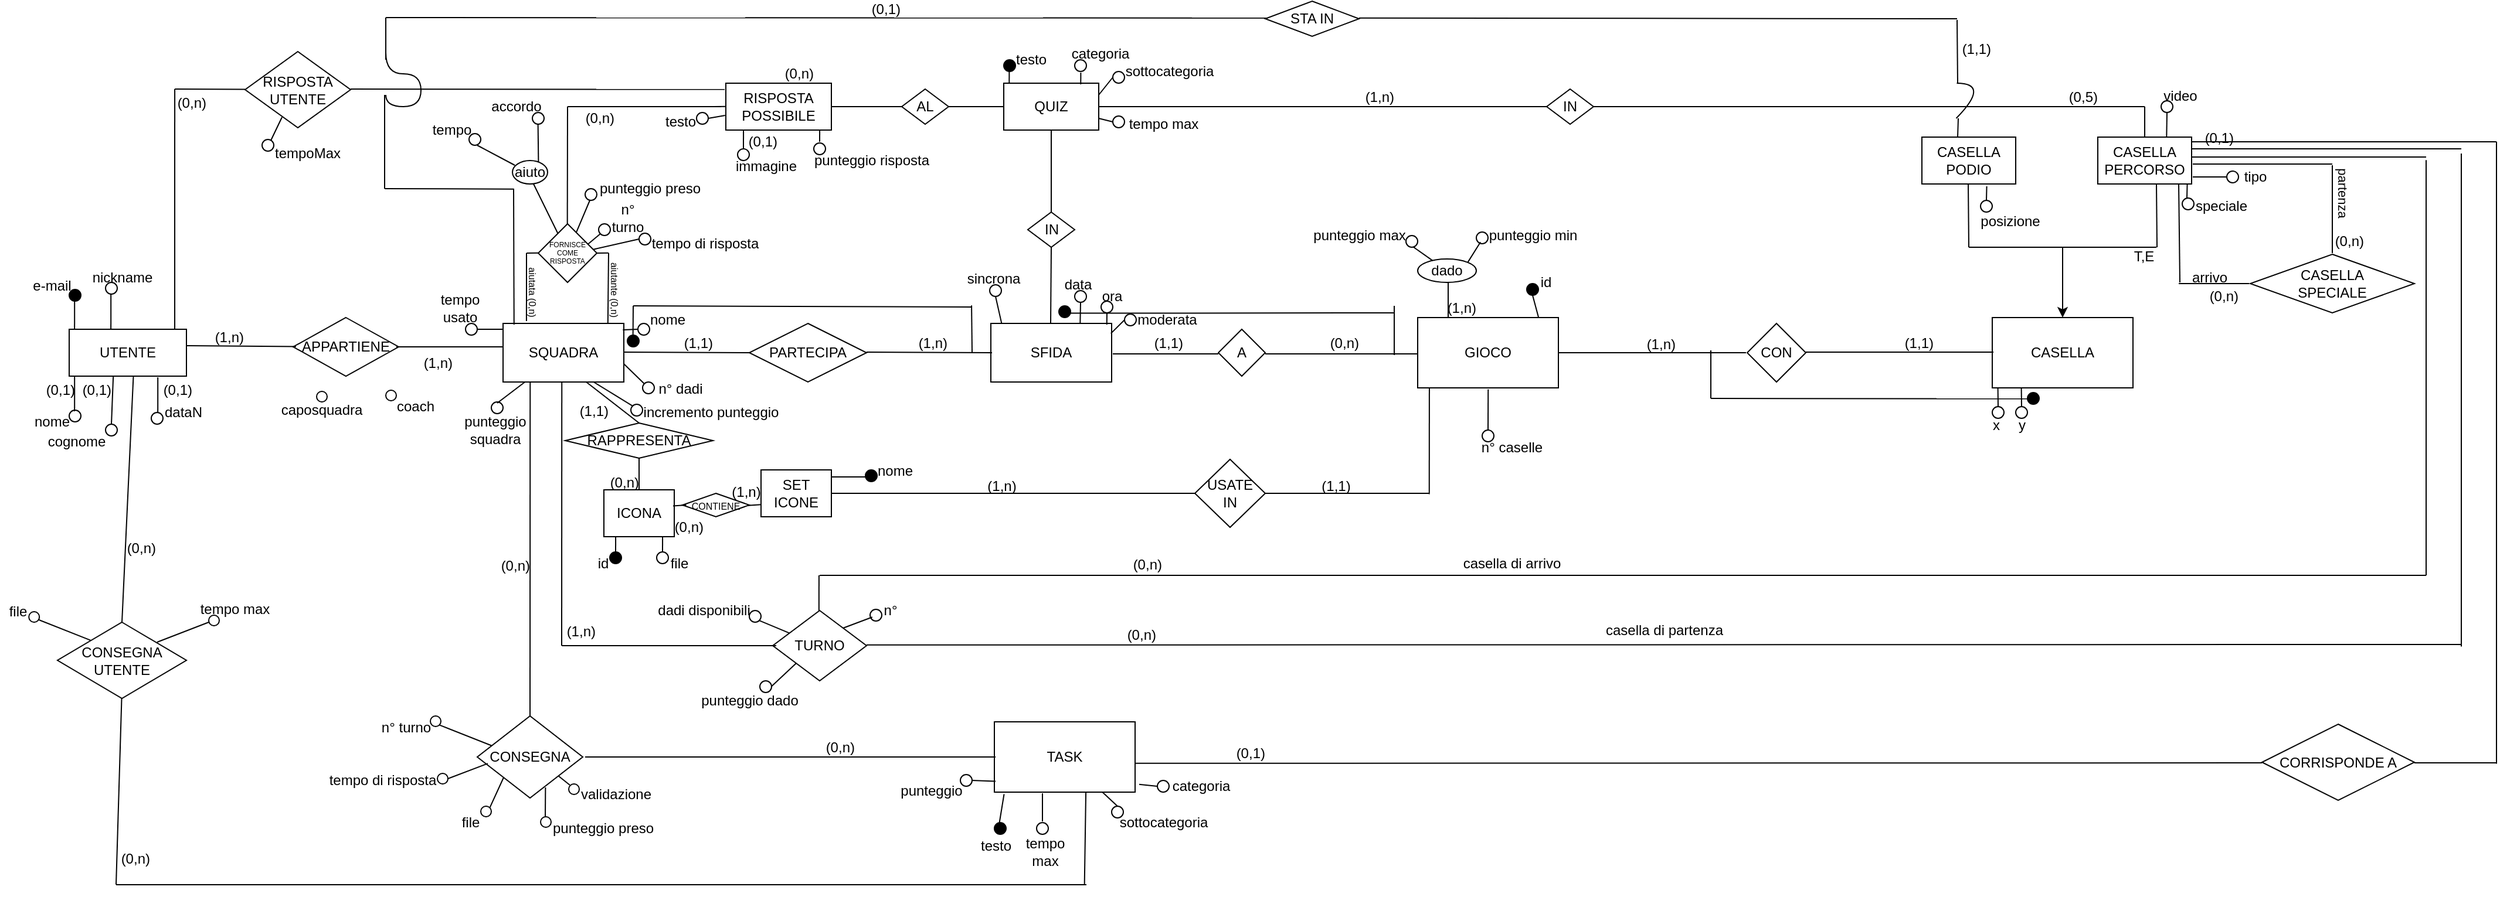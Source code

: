 <mxfile version="14.6.13" type="device"><diagram id="QrLgPdZubL3K9ky1UsLN" name="Page-1"><mxGraphModel dx="4071" dy="1944" grid="1" gridSize="10" guides="1" tooltips="1" connect="1" arrows="1" fold="1" page="1" pageScale="1" pageWidth="827" pageHeight="1169" math="0" shadow="0"><root><mxCell id="0"/><mxCell id="1" parent="0"/><mxCell id="WPx5d4ejw9r2bZBrAHB--1" value="&lt;div&gt;UTENTE&lt;/div&gt;" style="whiteSpace=wrap;html=1;align=center;" parent="1" vertex="1"><mxGeometry x="-2390" y="190" width="100" height="40" as="geometry"/></mxCell><mxCell id="ReFtADKEDlTC_oZyt2JC-1" value="SQUADRA" style="rounded=0;whiteSpace=wrap;html=1;" parent="1" vertex="1"><mxGeometry x="-2020" y="185" width="103" height="50" as="geometry"/></mxCell><mxCell id="ReFtADKEDlTC_oZyt2JC-2" value="SFIDA" style="rounded=0;whiteSpace=wrap;html=1;" parent="1" vertex="1"><mxGeometry x="-1604" y="185" width="103" height="50" as="geometry"/></mxCell><mxCell id="ReFtADKEDlTC_oZyt2JC-4" value="APPARTIENE" style="shape=rhombus;perimeter=rhombusPerimeter;whiteSpace=wrap;html=1;align=center;" parent="1" vertex="1"><mxGeometry x="-2199" y="180" width="90" height="50" as="geometry"/></mxCell><mxCell id="ReFtADKEDlTC_oZyt2JC-10" value="PARTECIPA" style="shape=rhombus;perimeter=rhombusPerimeter;whiteSpace=wrap;html=1;align=center;" parent="1" vertex="1"><mxGeometry x="-1810" y="185" width="100" height="50" as="geometry"/></mxCell><mxCell id="ReFtADKEDlTC_oZyt2JC-14" value="" style="endArrow=none;html=1;rounded=0;entryX=0;entryY=0.5;entryDx=0;entryDy=0;" parent="1" edge="1"><mxGeometry relative="1" as="geometry"><mxPoint x="-1917" y="209.5" as="sourcePoint"/><mxPoint x="-1810" y="210" as="targetPoint"/></mxGeometry></mxCell><mxCell id="ReFtADKEDlTC_oZyt2JC-15" value="(1,1)" style="resizable=0;html=1;align=right;verticalAlign=bottom;" parent="ReFtADKEDlTC_oZyt2JC-14" connectable="0" vertex="1"><mxGeometry x="1" relative="1" as="geometry"><mxPoint x="-30" y="1" as="offset"/></mxGeometry></mxCell><mxCell id="ReFtADKEDlTC_oZyt2JC-16" value="" style="endArrow=none;html=1;rounded=0;entryX=0;entryY=0.5;entryDx=0;entryDy=0;" parent="1" edge="1"><mxGeometry relative="1" as="geometry"><mxPoint x="-1710" y="209.5" as="sourcePoint"/><mxPoint x="-1603" y="210" as="targetPoint"/></mxGeometry></mxCell><mxCell id="ReFtADKEDlTC_oZyt2JC-17" value="(1,n)" style="resizable=0;html=1;align=right;verticalAlign=bottom;" parent="ReFtADKEDlTC_oZyt2JC-16" connectable="0" vertex="1"><mxGeometry x="1" relative="1" as="geometry"><mxPoint x="-37" y="1" as="offset"/></mxGeometry></mxCell><mxCell id="ReFtADKEDlTC_oZyt2JC-18" value="A" style="rhombus;whiteSpace=wrap;html=1;" parent="1" vertex="1"><mxGeometry x="-1410" y="190" width="40" height="40" as="geometry"/></mxCell><mxCell id="ReFtADKEDlTC_oZyt2JC-19" value="GIOCO" style="whiteSpace=wrap;html=1;" parent="1" vertex="1"><mxGeometry x="-1240" y="180" width="120" height="60" as="geometry"/></mxCell><mxCell id="ReFtADKEDlTC_oZyt2JC-20" value="" style="line;strokeWidth=1;rotatable=0;dashed=0;labelPosition=right;align=left;verticalAlign=middle;spacingTop=0;spacingLeft=6;points=[];portConstraint=eastwest;" parent="1" vertex="1"><mxGeometry x="-1370" y="66" width="130" height="290" as="geometry"/></mxCell><mxCell id="ReFtADKEDlTC_oZyt2JC-21" value="" style="line;strokeWidth=1;rotatable=0;dashed=0;labelPosition=right;align=left;verticalAlign=middle;spacingTop=0;spacingLeft=6;points=[];portConstraint=eastwest;" parent="1" vertex="1"><mxGeometry x="-1500" y="66" width="90" height="290" as="geometry"/></mxCell><mxCell id="ReFtADKEDlTC_oZyt2JC-22" value="" style="endArrow=none;html=1;rounded=0;" parent="1" edge="1"><mxGeometry relative="1" as="geometry"><mxPoint x="-1120" y="210" as="sourcePoint"/><mxPoint x="-960" y="210" as="targetPoint"/></mxGeometry></mxCell><mxCell id="ReFtADKEDlTC_oZyt2JC-23" value="(1,n)" style="resizable=0;html=1;align=right;verticalAlign=bottom;" parent="ReFtADKEDlTC_oZyt2JC-22" connectable="0" vertex="1"><mxGeometry x="1" relative="1" as="geometry"><mxPoint x="-60" y="1" as="offset"/></mxGeometry></mxCell><mxCell id="ReFtADKEDlTC_oZyt2JC-24" value="&lt;div&gt;CON&lt;/div&gt;" style="rhombus;whiteSpace=wrap;html=1;" parent="1" vertex="1"><mxGeometry x="-959" y="185" width="50" height="50" as="geometry"/></mxCell><mxCell id="ReFtADKEDlTC_oZyt2JC-25" value="CASELLA" style="whiteSpace=wrap;html=1;" parent="1" vertex="1"><mxGeometry x="-750" y="180" width="120" height="60" as="geometry"/></mxCell><mxCell id="ReFtADKEDlTC_oZyt2JC-26" value="" style="endArrow=none;html=1;rounded=0;" parent="1" edge="1"><mxGeometry relative="1" as="geometry"><mxPoint x="-909" y="209.5" as="sourcePoint"/><mxPoint x="-749" y="209.5" as="targetPoint"/></mxGeometry></mxCell><mxCell id="ReFtADKEDlTC_oZyt2JC-27" value="(1,1)" style="resizable=0;html=1;align=right;verticalAlign=bottom;" parent="ReFtADKEDlTC_oZyt2JC-26" connectable="0" vertex="1"><mxGeometry x="1" relative="1" as="geometry"><mxPoint x="-51" y="1" as="offset"/></mxGeometry></mxCell><mxCell id="ReFtADKEDlTC_oZyt2JC-28" value="&lt;div&gt;CASELLA&lt;/div&gt;&lt;div&gt;SPECIALE&lt;br&gt;&lt;/div&gt;" style="rhombus;whiteSpace=wrap;html=1;" parent="1" vertex="1"><mxGeometry x="-530" y="126" width="140" height="50" as="geometry"/></mxCell><mxCell id="ReFtADKEDlTC_oZyt2JC-32" value="&lt;div&gt;CASELLA&lt;/div&gt;&lt;div&gt;PODIO&lt;/div&gt;" style="whiteSpace=wrap;html=1;align=center;" parent="1" vertex="1"><mxGeometry x="-810" y="26" width="80" height="40" as="geometry"/></mxCell><mxCell id="ReFtADKEDlTC_oZyt2JC-33" value="&lt;div&gt;CASELLA&lt;/div&gt;&lt;div&gt;PERCORSO&lt;br&gt;&lt;/div&gt;" style="whiteSpace=wrap;html=1;align=center;" parent="1" vertex="1"><mxGeometry x="-660" y="26" width="80" height="40" as="geometry"/></mxCell><mxCell id="ReFtADKEDlTC_oZyt2JC-34" value="" style="endArrow=none;html=1;rounded=0;strokeColor=#000000;" parent="1" edge="1"><mxGeometry relative="1" as="geometry"><mxPoint x="-770" y="120" as="sourcePoint"/><mxPoint x="-610" y="120" as="targetPoint"/></mxGeometry></mxCell><mxCell id="ReFtADKEDlTC_oZyt2JC-35" value="" style="resizable=0;html=1;align=right;verticalAlign=bottom;" parent="ReFtADKEDlTC_oZyt2JC-34" connectable="0" vertex="1"><mxGeometry x="1" relative="1" as="geometry"/></mxCell><mxCell id="ReFtADKEDlTC_oZyt2JC-40" value="" style="endArrow=none;html=1;rounded=0;strokeColor=#000000;" parent="1" edge="1"><mxGeometry relative="1" as="geometry"><mxPoint x="-610" y="66" as="sourcePoint"/><mxPoint x="-609.5" y="120" as="targetPoint"/></mxGeometry></mxCell><mxCell id="ReFtADKEDlTC_oZyt2JC-42" value="" style="endArrow=classic;html=1;entryX=0.5;entryY=0;entryDx=0;entryDy=0;" parent="1" target="ReFtADKEDlTC_oZyt2JC-25" edge="1"><mxGeometry width="50" height="50" relative="1" as="geometry"><mxPoint x="-690" y="120" as="sourcePoint"/><mxPoint x="-660" y="190" as="targetPoint"/></mxGeometry></mxCell><mxCell id="ReFtADKEDlTC_oZyt2JC-45" value="" style="endArrow=none;html=1;rounded=0;strokeColor=#000000;" parent="1" edge="1"><mxGeometry relative="1" as="geometry"><mxPoint x="-460" y="50" as="sourcePoint"/><mxPoint x="-460" y="125" as="targetPoint"/><Array as="points"><mxPoint x="-460" y="115"/></Array></mxGeometry></mxCell><mxCell id="p73c8V04D5dZLGjGRe8s-28" value="partenza" style="edgeLabel;html=1;align=center;verticalAlign=middle;resizable=0;points=[];rotation=90;" parent="ReFtADKEDlTC_oZyt2JC-45" vertex="1" connectable="0"><mxGeometry x="-0.493" y="4" relative="1" as="geometry"><mxPoint x="5" y="4" as="offset"/></mxGeometry></mxCell><mxCell id="ReFtADKEDlTC_oZyt2JC-49" value="QUIZ" style="whiteSpace=wrap;html=1;" parent="1" vertex="1"><mxGeometry x="-1593" y="-20" width="81" height="40" as="geometry"/></mxCell><mxCell id="ReFtADKEDlTC_oZyt2JC-50" value="" style="endArrow=none;html=1;rounded=0;strokeColor=#000000;entryX=0.5;entryY=1;entryDx=0;entryDy=0;exitX=0.5;exitY=0;exitDx=0;exitDy=0;" parent="1" source="ReFtADKEDlTC_oZyt2JC-54" target="ReFtADKEDlTC_oZyt2JC-49" edge="1"><mxGeometry relative="1" as="geometry"><mxPoint x="-1552" y="70" as="sourcePoint"/><mxPoint x="-1480" y="80" as="targetPoint"/></mxGeometry></mxCell><mxCell id="ReFtADKEDlTC_oZyt2JC-51" value="" style="resizable=0;html=1;align=right;verticalAlign=bottom;" parent="ReFtADKEDlTC_oZyt2JC-50" connectable="0" vertex="1"><mxGeometry x="1" relative="1" as="geometry"/></mxCell><mxCell id="ReFtADKEDlTC_oZyt2JC-52" value="" style="endArrow=none;html=1;rounded=0;strokeColor=#000000;exitX=0.5;exitY=1;exitDx=0;exitDy=0;" parent="1" source="ReFtADKEDlTC_oZyt2JC-54" edge="1"><mxGeometry relative="1" as="geometry"><mxPoint x="-1553" y="135" as="sourcePoint"/><mxPoint x="-1553" y="185" as="targetPoint"/></mxGeometry></mxCell><mxCell id="ReFtADKEDlTC_oZyt2JC-53" value="(1,1)" style="resizable=0;html=1;align=right;verticalAlign=bottom;" parent="ReFtADKEDlTC_oZyt2JC-52" connectable="0" vertex="1"><mxGeometry x="1" relative="1" as="geometry"><mxPoint x="113" y="26" as="offset"/></mxGeometry></mxCell><mxCell id="ReFtADKEDlTC_oZyt2JC-54" value="IN" style="rhombus;whiteSpace=wrap;html=1;" parent="1" vertex="1"><mxGeometry x="-1572.5" y="90" width="40" height="30" as="geometry"/></mxCell><mxCell id="ReFtADKEDlTC_oZyt2JC-55" value="IN" style="rhombus;whiteSpace=wrap;html=1;" parent="1" vertex="1"><mxGeometry x="-1130" y="-15" width="40" height="30" as="geometry"/></mxCell><mxCell id="ReFtADKEDlTC_oZyt2JC-56" value="" style="endArrow=none;html=1;rounded=0;entryX=0;entryY=0.5;entryDx=0;entryDy=0;exitX=1;exitY=0.5;exitDx=0;exitDy=0;" parent="1" source="ReFtADKEDlTC_oZyt2JC-49" target="ReFtADKEDlTC_oZyt2JC-55" edge="1"><mxGeometry relative="1" as="geometry"><mxPoint x="-1450" y="-1" as="sourcePoint"/><mxPoint x="-1290" y="-1" as="targetPoint"/></mxGeometry></mxCell><mxCell id="ReFtADKEDlTC_oZyt2JC-58" value="" style="endArrow=none;html=1;rounded=0;exitX=1;exitY=0.5;exitDx=0;exitDy=0;" parent="1" source="ReFtADKEDlTC_oZyt2JC-55" edge="1"><mxGeometry relative="1" as="geometry"><mxPoint x="-1070" as="sourcePoint"/><mxPoint x="-620" as="targetPoint"/></mxGeometry></mxCell><mxCell id="ReFtADKEDlTC_oZyt2JC-59" value="(0,5)" style="resizable=0;html=1;align=right;verticalAlign=bottom;" parent="ReFtADKEDlTC_oZyt2JC-58" connectable="0" vertex="1"><mxGeometry x="1" relative="1" as="geometry"><mxPoint x="-40" as="offset"/></mxGeometry></mxCell><mxCell id="ReFtADKEDlTC_oZyt2JC-60" value="" style="endArrow=none;html=1;rounded=0;strokeColor=#000000;" parent="1" edge="1"><mxGeometry relative="1" as="geometry"><mxPoint x="-770.5" y="66" as="sourcePoint"/><mxPoint x="-770" y="120" as="targetPoint"/></mxGeometry></mxCell><mxCell id="ReFtADKEDlTC_oZyt2JC-62" value="" style="endArrow=none;html=1;rounded=0;strokeColor=#000000;entryX=0.5;entryY=0;entryDx=0;entryDy=0;" parent="1" target="ReFtADKEDlTC_oZyt2JC-33" edge="1"><mxGeometry relative="1" as="geometry"><mxPoint x="-620" as="sourcePoint"/><mxPoint x="-620" y="15" as="targetPoint"/><Array as="points"><mxPoint x="-620" y="5"/></Array></mxGeometry></mxCell><mxCell id="ReFtADKEDlTC_oZyt2JC-63" value="&lt;div&gt;RISPOSTA&lt;/div&gt;&lt;div&gt;POSSIBILE&lt;br&gt;&lt;/div&gt;" style="whiteSpace=wrap;html=1;" parent="1" vertex="1"><mxGeometry x="-1830" y="-20" width="90" height="40" as="geometry"/></mxCell><mxCell id="ReFtADKEDlTC_oZyt2JC-64" value="AL" style="rhombus;whiteSpace=wrap;html=1;" parent="1" vertex="1"><mxGeometry x="-1680" y="-15" width="40" height="30" as="geometry"/></mxCell><mxCell id="ReFtADKEDlTC_oZyt2JC-65" value="" style="endArrow=none;html=1;rounded=0;" parent="1" edge="1"><mxGeometry relative="1" as="geometry"><mxPoint x="-1740" as="sourcePoint"/><mxPoint x="-1680" as="targetPoint"/></mxGeometry></mxCell><mxCell id="ReFtADKEDlTC_oZyt2JC-69" value="" style="endArrow=none;html=1;rounded=0;entryX=0;entryY=0.5;entryDx=0;entryDy=0;" parent="1" target="ReFtADKEDlTC_oZyt2JC-49" edge="1"><mxGeometry relative="1" as="geometry"><mxPoint x="-1640" as="sourcePoint"/><mxPoint x="-1600" y="1" as="targetPoint"/></mxGeometry></mxCell><mxCell id="ReFtADKEDlTC_oZyt2JC-71" value="&lt;div&gt;FORNISCE&lt;/div&gt;&lt;div&gt;COME&lt;/div&gt;&lt;div&gt;RISPOSTA&lt;br&gt;&lt;/div&gt;" style="shape=rhombus;perimeter=rhombusPerimeter;whiteSpace=wrap;html=1;align=center;fontSize=6;" parent="1" vertex="1"><mxGeometry x="-1990" y="100" width="50" height="50" as="geometry"/></mxCell><mxCell id="ReFtADKEDlTC_oZyt2JC-76" value="" style="endArrow=none;html=1;rounded=0;strokeColor=#000000;exitX=0.868;exitY=0;exitDx=0;exitDy=0;exitPerimeter=0;" parent="1" source="ReFtADKEDlTC_oZyt2JC-1" edge="1"><mxGeometry relative="1" as="geometry"><mxPoint x="-1930" y="180" as="sourcePoint"/><mxPoint x="-1930" y="125" as="targetPoint"/></mxGeometry></mxCell><mxCell id="ReFtADKEDlTC_oZyt2JC-77" value="" style="resizable=0;html=1;align=right;verticalAlign=bottom;" parent="ReFtADKEDlTC_oZyt2JC-76" connectable="0" vertex="1"><mxGeometry x="1" relative="1" as="geometry"/></mxCell><mxCell id="ReFtADKEDlTC_oZyt2JC-78" value="" style="endArrow=none;html=1;rounded=0;strokeColor=#000000;exitX=0.194;exitY=-0.04;exitDx=0;exitDy=0;exitPerimeter=0;" parent="1" source="ReFtADKEDlTC_oZyt2JC-1" edge="1"><mxGeometry relative="1" as="geometry"><mxPoint x="-2000" y="180" as="sourcePoint"/><mxPoint x="-2000" y="125" as="targetPoint"/></mxGeometry></mxCell><mxCell id="ReFtADKEDlTC_oZyt2JC-79" value="" style="resizable=0;html=1;align=right;verticalAlign=bottom;" parent="ReFtADKEDlTC_oZyt2JC-78" connectable="0" vertex="1"><mxGeometry x="1" relative="1" as="geometry"/></mxCell><mxCell id="ReFtADKEDlTC_oZyt2JC-85" value="" style="endArrow=none;html=1;rounded=0;" parent="1" edge="1"><mxGeometry relative="1" as="geometry"><mxPoint x="-1965" as="sourcePoint"/><mxPoint x="-1834" as="targetPoint"/><Array as="points"/></mxGeometry></mxCell><mxCell id="ReFtADKEDlTC_oZyt2JC-87" value="&lt;div&gt;SET&lt;/div&gt;&lt;div&gt;ICONE&lt;/div&gt;" style="whiteSpace=wrap;html=1;" parent="1" vertex="1"><mxGeometry x="-1800" y="310" width="60" height="40" as="geometry"/></mxCell><mxCell id="ReFtADKEDlTC_oZyt2JC-88" value="RAPPRESENTA" style="shape=rhombus;perimeter=rhombusPerimeter;whiteSpace=wrap;html=1;align=center;" parent="1" vertex="1"><mxGeometry x="-1967" y="270" width="126" height="30" as="geometry"/></mxCell><mxCell id="ReFtADKEDlTC_oZyt2JC-93" value="" style="endArrow=none;html=1;rounded=0;strokeColor=#000000;exitX=0.5;exitY=0;exitDx=0;exitDy=0;" parent="1" source="ReFtADKEDlTC_oZyt2JC-88" edge="1"><mxGeometry relative="1" as="geometry"><mxPoint x="-1949.09" y="265" as="sourcePoint"/><mxPoint x="-1949.07" y="235" as="targetPoint"/></mxGeometry></mxCell><mxCell id="ReFtADKEDlTC_oZyt2JC-94" value="" style="resizable=0;html=1;align=right;verticalAlign=bottom;" parent="ReFtADKEDlTC_oZyt2JC-93" connectable="0" vertex="1"><mxGeometry x="1" relative="1" as="geometry"/></mxCell><mxCell id="ReFtADKEDlTC_oZyt2JC-97" value="" style="endArrow=none;html=1;rounded=0;strokeColor=#000000;" parent="1" edge="1"><mxGeometry relative="1" as="geometry"><mxPoint x="-1904" y="330" as="sourcePoint"/><mxPoint x="-1904.0" y="300" as="targetPoint"/></mxGeometry></mxCell><mxCell id="ReFtADKEDlTC_oZyt2JC-98" value="" style="resizable=0;html=1;align=right;verticalAlign=bottom;" parent="ReFtADKEDlTC_oZyt2JC-97" connectable="0" vertex="1"><mxGeometry x="1" relative="1" as="geometry"/></mxCell><mxCell id="ReFtADKEDlTC_oZyt2JC-102" value="&lt;div&gt;USATE&lt;/div&gt;&lt;div&gt;IN&lt;br&gt;&lt;/div&gt;" style="shape=rhombus;perimeter=rhombusPerimeter;whiteSpace=wrap;html=1;align=center;" parent="1" vertex="1"><mxGeometry x="-1430" y="301" width="60" height="58" as="geometry"/></mxCell><mxCell id="ReFtADKEDlTC_oZyt2JC-104" value="" style="line;strokeWidth=1;rotatable=0;dashed=0;labelPosition=right;align=left;verticalAlign=middle;spacingTop=0;spacingLeft=6;points=[];portConstraint=eastwest;" parent="1" vertex="1"><mxGeometry x="-1370" y="307" width="140" height="46" as="geometry"/></mxCell><mxCell id="ReFtADKEDlTC_oZyt2JC-105" value="" style="endArrow=none;html=1;rounded=0;strokeColor=#000000;exitX=0.999;exitY=0.517;exitDx=0;exitDy=0;exitPerimeter=0;entryX=0.083;entryY=1;entryDx=0;entryDy=0;entryPerimeter=0;" parent="1" source="ReFtADKEDlTC_oZyt2JC-104" target="ReFtADKEDlTC_oZyt2JC-19" edge="1"><mxGeometry relative="1" as="geometry"><mxPoint x="-1229.978" y="315" as="sourcePoint"/><mxPoint x="-1230" y="250" as="targetPoint"/></mxGeometry></mxCell><mxCell id="ReFtADKEDlTC_oZyt2JC-106" value="" style="resizable=0;html=1;align=right;verticalAlign=bottom;" parent="ReFtADKEDlTC_oZyt2JC-105" connectable="0" vertex="1"><mxGeometry x="1" relative="1" as="geometry"/></mxCell><mxCell id="ReFtADKEDlTC_oZyt2JC-107" value="&lt;div&gt;TURNO&lt;/div&gt;" style="rhombus;whiteSpace=wrap;html=1;" parent="1" vertex="1"><mxGeometry x="-1790" y="430" width="80" height="60" as="geometry"/></mxCell><mxCell id="ReFtADKEDlTC_oZyt2JC-108" value="" style="endArrow=none;html=1;rounded=0;strokeColor=#000000;entryX=0.083;entryY=1;entryDx=0;entryDy=0;entryPerimeter=0;" parent="1" edge="1"><mxGeometry relative="1" as="geometry"><mxPoint x="-1970" y="460" as="sourcePoint"/><mxPoint x="-1969.88" y="235" as="targetPoint"/></mxGeometry></mxCell><mxCell id="ReFtADKEDlTC_oZyt2JC-109" value="" style="resizable=0;html=1;align=right;verticalAlign=bottom;" parent="ReFtADKEDlTC_oZyt2JC-108" connectable="0" vertex="1"><mxGeometry x="1" relative="1" as="geometry"/></mxCell><mxCell id="ReFtADKEDlTC_oZyt2JC-110" value="" style="line;strokeWidth=1;rotatable=0;dashed=0;labelPosition=right;align=left;verticalAlign=middle;spacingTop=0;spacingLeft=6;points=[];portConstraint=eastwest;" parent="1" vertex="1"><mxGeometry x="-1970" y="437" width="183" height="46" as="geometry"/></mxCell><mxCell id="ReFtADKEDlTC_oZyt2JC-111" value="" style="endArrow=none;html=1;rounded=0;exitX=1;exitY=0.5;exitDx=0;exitDy=0;" parent="1" edge="1"><mxGeometry relative="1" as="geometry"><mxPoint x="-1710" y="459.41" as="sourcePoint"/><mxPoint x="-350" y="459" as="targetPoint"/></mxGeometry></mxCell><mxCell id="ReFtADKEDlTC_oZyt2JC-112" value="" style="resizable=0;html=1;align=right;verticalAlign=bottom;" parent="ReFtADKEDlTC_oZyt2JC-111" connectable="0" vertex="1"><mxGeometry x="1" relative="1" as="geometry"/></mxCell><mxCell id="ReFtADKEDlTC_oZyt2JC-113" value="" style="endArrow=none;html=1;rounded=0;strokeColor=#000000;exitX=0.999;exitY=0.517;exitDx=0;exitDy=0;exitPerimeter=0;" parent="1" edge="1"><mxGeometry relative="1" as="geometry"><mxPoint x="-349.997" y="460.782" as="sourcePoint"/><mxPoint x="-350" y="40" as="targetPoint"/></mxGeometry></mxCell><mxCell id="ReFtADKEDlTC_oZyt2JC-114" value="" style="resizable=0;html=1;align=right;verticalAlign=bottom;" parent="ReFtADKEDlTC_oZyt2JC-113" connectable="0" vertex="1"><mxGeometry x="1" relative="1" as="geometry"/></mxCell><mxCell id="ReFtADKEDlTC_oZyt2JC-115" value="" style="endArrow=none;html=1;rounded=0;" parent="1" edge="1"><mxGeometry relative="1" as="geometry"><mxPoint x="-580" y="36" as="sourcePoint"/><mxPoint x="-350" y="36" as="targetPoint"/></mxGeometry></mxCell><mxCell id="ReFtADKEDlTC_oZyt2JC-117" value="" style="endArrow=none;html=1;rounded=0;strokeColor=#000000;" parent="1" edge="1"><mxGeometry relative="1" as="geometry"><mxPoint x="-1750.59" y="430" as="sourcePoint"/><mxPoint x="-1750.57" y="400" as="targetPoint"/></mxGeometry></mxCell><mxCell id="ReFtADKEDlTC_oZyt2JC-118" value="" style="resizable=0;html=1;align=right;verticalAlign=bottom;" parent="ReFtADKEDlTC_oZyt2JC-117" connectable="0" vertex="1"><mxGeometry x="1" relative="1" as="geometry"/></mxCell><mxCell id="ReFtADKEDlTC_oZyt2JC-119" value="" style="line;strokeWidth=1;rotatable=0;dashed=0;labelPosition=right;align=left;verticalAlign=middle;spacingTop=0;spacingLeft=6;points=[];portConstraint=eastwest;" parent="1" vertex="1"><mxGeometry x="-1750" y="377" width="1370" height="46" as="geometry"/></mxCell><mxCell id="ReFtADKEDlTC_oZyt2JC-122" value="" style="endArrow=none;html=1;rounded=0;strokeColor=#000000;entryX=0.083;entryY=1;entryDx=0;entryDy=0;entryPerimeter=0;" parent="1" edge="1"><mxGeometry relative="1" as="geometry"><mxPoint x="-1997" y="520" as="sourcePoint"/><mxPoint x="-1996.88" y="235" as="targetPoint"/></mxGeometry></mxCell><mxCell id="ReFtADKEDlTC_oZyt2JC-123" value="" style="resizable=0;html=1;align=right;verticalAlign=bottom;" parent="ReFtADKEDlTC_oZyt2JC-122" connectable="0" vertex="1"><mxGeometry x="1" relative="1" as="geometry"/></mxCell><mxCell id="ReFtADKEDlTC_oZyt2JC-124" value="CONSEGNA" style="rhombus;whiteSpace=wrap;html=1;" parent="1" vertex="1"><mxGeometry x="-2042" y="520" width="90" height="70" as="geometry"/></mxCell><mxCell id="ReFtADKEDlTC_oZyt2JC-125" value="&lt;div&gt;TASK&lt;/div&gt;" style="whiteSpace=wrap;html=1;" parent="1" vertex="1"><mxGeometry x="-1601" y="525" width="120" height="60" as="geometry"/></mxCell><mxCell id="ReFtADKEDlTC_oZyt2JC-126" value="" style="line;strokeWidth=1;rotatable=0;dashed=0;labelPosition=right;align=left;verticalAlign=middle;spacingTop=0;spacingLeft=6;points=[];portConstraint=eastwest;" parent="1" vertex="1"><mxGeometry x="-1950" y="532" width="350" height="46" as="geometry"/></mxCell><mxCell id="ReFtADKEDlTC_oZyt2JC-127" value="" style="endArrow=none;html=1;rounded=0;exitX=1;exitY=0.5;exitDx=0;exitDy=0;" parent="1" edge="1"><mxGeometry relative="1" as="geometry"><mxPoint x="-1481" y="560.41" as="sourcePoint"/><mxPoint x="-520" y="560" as="targetPoint"/></mxGeometry></mxCell><mxCell id="ReFtADKEDlTC_oZyt2JC-128" value="" style="resizable=0;html=1;align=right;verticalAlign=bottom;" parent="ReFtADKEDlTC_oZyt2JC-127" connectable="0" vertex="1"><mxGeometry x="1" relative="1" as="geometry"/></mxCell><mxCell id="ReFtADKEDlTC_oZyt2JC-129" value="CORRISPONDE A" style="rhombus;whiteSpace=wrap;html=1;" parent="1" vertex="1"><mxGeometry x="-520" y="527" width="130" height="65" as="geometry"/></mxCell><mxCell id="ReFtADKEDlTC_oZyt2JC-130" value="" style="endArrow=none;html=1;rounded=0;strokeColor=#000000;" parent="1" edge="1"><mxGeometry relative="1" as="geometry"><mxPoint x="-390" y="560" as="sourcePoint"/><mxPoint x="-320" y="560" as="targetPoint"/></mxGeometry></mxCell><mxCell id="ReFtADKEDlTC_oZyt2JC-132" value="" style="endArrow=none;html=1;rounded=0;strokeColor=#000000;exitX=0.999;exitY=0.517;exitDx=0;exitDy=0;exitPerimeter=0;" parent="1" edge="1"><mxGeometry relative="1" as="geometry"><mxPoint x="-319.997" y="560.782" as="sourcePoint"/><mxPoint x="-320" y="30" as="targetPoint"/></mxGeometry></mxCell><mxCell id="ReFtADKEDlTC_oZyt2JC-133" value="" style="resizable=0;html=1;align=right;verticalAlign=bottom;" parent="ReFtADKEDlTC_oZyt2JC-132" connectable="0" vertex="1"><mxGeometry x="1" relative="1" as="geometry"/></mxCell><mxCell id="ReFtADKEDlTC_oZyt2JC-134" value="" style="endArrow=none;html=1;rounded=0;" parent="1" edge="1"><mxGeometry relative="1" as="geometry"><mxPoint x="-580" y="30" as="sourcePoint"/><mxPoint x="-320" y="30" as="targetPoint"/></mxGeometry></mxCell><mxCell id="ReFtADKEDlTC_oZyt2JC-135" value="STA IN" style="rhombus;whiteSpace=wrap;html=1;" parent="1" vertex="1"><mxGeometry x="-1370" y="-90" width="80" height="30" as="geometry"/></mxCell><mxCell id="ReFtADKEDlTC_oZyt2JC-136" value="" style="endArrow=none;html=1;rounded=0;strokeColor=#000000;exitX=0.091;exitY=0.1;exitDx=0;exitDy=0;exitPerimeter=0;" parent="1" edge="1"><mxGeometry relative="1" as="geometry"><mxPoint x="-2010.627" y="186" as="sourcePoint"/><mxPoint x="-2011" y="70" as="targetPoint"/></mxGeometry></mxCell><mxCell id="ReFtADKEDlTC_oZyt2JC-137" value="" style="resizable=0;html=1;align=right;verticalAlign=bottom;" parent="ReFtADKEDlTC_oZyt2JC-136" connectable="0" vertex="1"><mxGeometry x="1" relative="1" as="geometry"/></mxCell><mxCell id="ReFtADKEDlTC_oZyt2JC-138" value="" style="endArrow=none;html=1;rounded=0;entryX=0;entryY=0.5;entryDx=0;entryDy=0;" parent="1" edge="1"><mxGeometry relative="1" as="geometry"><mxPoint x="-2120" y="-76" as="sourcePoint"/><mxPoint x="-1368" y="-75.59" as="targetPoint"/></mxGeometry></mxCell><mxCell id="ReFtADKEDlTC_oZyt2JC-139" value="(0,1)" style="resizable=0;html=1;align=right;verticalAlign=bottom;" parent="ReFtADKEDlTC_oZyt2JC-138" connectable="0" vertex="1"><mxGeometry x="1" relative="1" as="geometry"><mxPoint x="-312" y="1" as="offset"/></mxGeometry></mxCell><mxCell id="ReFtADKEDlTC_oZyt2JC-140" value="" style="endArrow=none;html=1;rounded=0;" parent="1" edge="1"><mxGeometry relative="1" as="geometry"><mxPoint x="-1290" y="-75.59" as="sourcePoint"/><mxPoint x="-780" y="-75" as="targetPoint"/></mxGeometry></mxCell><mxCell id="ReFtADKEDlTC_oZyt2JC-141" value="(1,1)" style="resizable=0;html=1;align=right;verticalAlign=bottom;" parent="ReFtADKEDlTC_oZyt2JC-140" connectable="0" vertex="1"><mxGeometry x="1" relative="1" as="geometry"><mxPoint x="30" y="35" as="offset"/></mxGeometry></mxCell><mxCell id="ReFtADKEDlTC_oZyt2JC-143" value="" style="endArrow=none;html=1;strokeColor=#000000;curved=1;" parent="1" edge="1"><mxGeometry relative="1" as="geometry"><mxPoint x="-780" y="-74" as="sourcePoint"/><mxPoint x="-779.5" y="-20" as="targetPoint"/></mxGeometry></mxCell><mxCell id="ReFtADKEDlTC_oZyt2JC-145" value="" style="endArrow=none;html=1;strokeColor=#000000;curved=1;" parent="1" edge="1"><mxGeometry relative="1" as="geometry"><mxPoint x="-780.25" y="-20" as="sourcePoint"/><mxPoint x="-780.75" y="10" as="targetPoint"/><Array as="points"><mxPoint x="-751.25" y="-20"/></Array></mxGeometry></mxCell><mxCell id="ReFtADKEDlTC_oZyt2JC-147" value="" style="endArrow=none;html=1;rounded=0;strokeColor=#000000;" parent="1" edge="1"><mxGeometry relative="1" as="geometry"><mxPoint x="-779" y="10" as="sourcePoint"/><mxPoint x="-779.5" y="26" as="targetPoint"/></mxGeometry></mxCell><mxCell id="ReFtADKEDlTC_oZyt2JC-148" value="(1,n)" style="resizable=0;html=1;align=right;verticalAlign=bottom;" parent="1" connectable="0" vertex="1"><mxGeometry x="-2062.001" y="227.001" as="geometry"/></mxCell><mxCell id="ReFtADKEDlTC_oZyt2JC-149" value="&lt;font style=&quot;font-size: 8px&quot;&gt;aiutata (0,n)&lt;/font&gt;" style="text;html=1;align=center;verticalAlign=middle;resizable=0;points=[];autosize=1;strokeColor=none;rotation=90;" parent="1" vertex="1"><mxGeometry x="-2024" y="148" width="60" height="20" as="geometry"/></mxCell><mxCell id="ReFtADKEDlTC_oZyt2JC-150" value="&lt;font style=&quot;font-size: 8px&quot;&gt;aiutante (0,n)&lt;/font&gt;" style="text;html=1;align=center;verticalAlign=middle;resizable=0;points=[];autosize=1;strokeColor=none;rotation=90;" parent="1" vertex="1"><mxGeometry x="-1954" y="146" width="60" height="20" as="geometry"/></mxCell><mxCell id="ReFtADKEDlTC_oZyt2JC-155" value="&lt;div&gt;casella di arrivo&lt;/div&gt;" style="text;html=1;align=center;verticalAlign=middle;resizable=0;points=[];autosize=1;strokeColor=none;" parent="1" vertex="1"><mxGeometry x="-1210" y="380" width="100" height="20" as="geometry"/></mxCell><mxCell id="ReFtADKEDlTC_oZyt2JC-156" value="&lt;div&gt;casella di partenza&lt;/div&gt;" style="text;html=1;align=center;verticalAlign=middle;resizable=0;points=[];autosize=1;strokeColor=none;" parent="1" vertex="1"><mxGeometry x="-1090" y="437" width="120" height="20" as="geometry"/></mxCell><mxCell id="ReFtADKEDlTC_oZyt2JC-157" value="(0,n)" style="resizable=0;html=1;align=right;verticalAlign=bottom;" parent="1" connectable="0" vertex="1"><mxGeometry x="-1290" y="210" as="geometry"/></mxCell><mxCell id="ReFtADKEDlTC_oZyt2JC-158" value="dado" style="ellipse;whiteSpace=wrap;html=1;align=center;" parent="1" vertex="1"><mxGeometry x="-1240" y="130" width="50" height="20" as="geometry"/></mxCell><mxCell id="ReFtADKEDlTC_oZyt2JC-159" value="" style="endArrow=none;html=1;rounded=0;strokeColor=#000000;" parent="1" edge="1"><mxGeometry relative="1" as="geometry"><mxPoint x="-1214" y="150" as="sourcePoint"/><mxPoint x="-1214" y="180" as="targetPoint"/></mxGeometry></mxCell><mxCell id="ReFtADKEDlTC_oZyt2JC-160" value="(1,n)" style="resizable=0;html=1;align=right;verticalAlign=bottom;" parent="ReFtADKEDlTC_oZyt2JC-159" connectable="0" vertex="1"><mxGeometry x="1" relative="1" as="geometry"><mxPoint x="24" as="offset"/></mxGeometry></mxCell><mxCell id="ReFtADKEDlTC_oZyt2JC-161" value="T,E" style="text;html=1;align=center;verticalAlign=middle;resizable=0;points=[];autosize=1;strokeColor=none;" parent="1" vertex="1"><mxGeometry x="-636" y="118" width="30" height="20" as="geometry"/></mxCell><mxCell id="ReFtADKEDlTC_oZyt2JC-162" value="(0,n)" style="resizable=0;html=1;align=right;verticalAlign=bottom;" parent="1" connectable="0" vertex="1"><mxGeometry x="-433" y="123" as="geometry"/></mxCell><mxCell id="ReFtADKEDlTC_oZyt2JC-163" value="(0,n)" style="resizable=0;html=1;align=right;verticalAlign=bottom;" parent="1" connectable="0" vertex="1"><mxGeometry x="-540" y="170" as="geometry"/></mxCell><mxCell id="ReFtADKEDlTC_oZyt2JC-164" value="(0,1)" style="resizable=0;html=1;align=right;verticalAlign=bottom;" parent="1" connectable="0" vertex="1"><mxGeometry x="-1370" y="560" as="geometry"/></mxCell><mxCell id="ReFtADKEDlTC_oZyt2JC-165" value="(0,n)" style="resizable=0;html=1;align=right;verticalAlign=bottom;" parent="1" connectable="0" vertex="1"><mxGeometry x="-1720" y="555" as="geometry"/></mxCell><mxCell id="ReFtADKEDlTC_oZyt2JC-166" value="(0,n)" style="resizable=0;html=1;align=right;verticalAlign=bottom;" parent="1" connectable="0" vertex="1"><mxGeometry x="-1997" y="400" as="geometry"/></mxCell><mxCell id="ReFtADKEDlTC_oZyt2JC-167" value="(0,1)" style="resizable=0;html=1;align=right;verticalAlign=bottom;" parent="1" connectable="0" vertex="1"><mxGeometry x="-440" y="210" as="geometry"><mxPoint x="-104" y="-175" as="offset"/></mxGeometry></mxCell><mxCell id="ReFtADKEDlTC_oZyt2JC-169" value="" style="ellipse;whiteSpace=wrap;html=1;aspect=fixed;fillColor=#000000;" parent="1" vertex="1"><mxGeometry x="-2390" y="156" width="10" height="10" as="geometry"/></mxCell><mxCell id="ReFtADKEDlTC_oZyt2JC-170" value="" style="ellipse;whiteSpace=wrap;html=1;aspect=fixed;fillColor=#FFFFFF;" parent="1" vertex="1"><mxGeometry x="-2359" y="150" width="10" height="10" as="geometry"/></mxCell><mxCell id="ReFtADKEDlTC_oZyt2JC-172" value="" style="endArrow=none;html=1;rounded=0;strokeColor=#000000;" parent="1" edge="1"><mxGeometry relative="1" as="geometry"><mxPoint x="-2385.42" y="190" as="sourcePoint"/><mxPoint x="-2385.4" y="160" as="targetPoint"/></mxGeometry></mxCell><mxCell id="ReFtADKEDlTC_oZyt2JC-173" value="" style="resizable=0;html=1;align=right;verticalAlign=bottom;" parent="ReFtADKEDlTC_oZyt2JC-172" connectable="0" vertex="1"><mxGeometry x="1" relative="1" as="geometry"/></mxCell><mxCell id="ReFtADKEDlTC_oZyt2JC-174" value="&lt;div&gt;e-mail&lt;/div&gt;" style="text;html=1;align=center;verticalAlign=middle;resizable=0;points=[];autosize=1;strokeColor=none;" parent="1" vertex="1"><mxGeometry x="-2430" y="143" width="50" height="20" as="geometry"/></mxCell><mxCell id="ReFtADKEDlTC_oZyt2JC-178" value="" style="endArrow=none;html=1;rounded=0;strokeColor=#000000;" parent="1" edge="1"><mxGeometry relative="1" as="geometry"><mxPoint x="-2354.42" y="190" as="sourcePoint"/><mxPoint x="-2354.4" y="160" as="targetPoint"/></mxGeometry></mxCell><mxCell id="ReFtADKEDlTC_oZyt2JC-180" value="nickname" style="text;html=1;align=center;verticalAlign=middle;resizable=0;points=[];autosize=1;strokeColor=none;" parent="1" vertex="1"><mxGeometry x="-2380" y="136" width="70" height="20" as="geometry"/></mxCell><mxCell id="ReFtADKEDlTC_oZyt2JC-184" value="" style="ellipse;whiteSpace=wrap;html=1;aspect=fixed;fillColor=#FFFFFF;" parent="1" vertex="1"><mxGeometry x="-2390" y="259" width="10" height="10" as="geometry"/></mxCell><mxCell id="ReFtADKEDlTC_oZyt2JC-185" value="" style="resizable=0;html=1;align=right;verticalAlign=bottom;" parent="1" connectable="0" vertex="1"><mxGeometry x="-2424.4" y="301.0" as="geometry"/></mxCell><mxCell id="ReFtADKEDlTC_oZyt2JC-190" value="" style="endArrow=none;html=1;rounded=0;strokeColor=#000000;" parent="1" edge="1"><mxGeometry relative="1" as="geometry"><mxPoint x="-2385.42" y="260" as="sourcePoint"/><mxPoint x="-2385.4" y="230" as="targetPoint"/></mxGeometry></mxCell><mxCell id="ReFtADKEDlTC_oZyt2JC-191" value="&lt;div&gt;nome&lt;/div&gt;" style="text;html=1;align=center;verticalAlign=middle;resizable=0;points=[];autosize=1;strokeColor=none;" parent="1" vertex="1"><mxGeometry x="-2430" y="259" width="50" height="20" as="geometry"/></mxCell><mxCell id="ReFtADKEDlTC_oZyt2JC-192" value="" style="ellipse;whiteSpace=wrap;html=1;aspect=fixed;fillColor=#FFFFFF;" parent="1" vertex="1"><mxGeometry x="-2359" y="271" width="10" height="10" as="geometry"/></mxCell><mxCell id="ReFtADKEDlTC_oZyt2JC-193" value="&lt;div&gt;cognome&lt;/div&gt;" style="text;html=1;align=center;verticalAlign=middle;resizable=0;points=[];autosize=1;strokeColor=none;" parent="1" vertex="1"><mxGeometry x="-2414" y="276" width="60" height="20" as="geometry"/></mxCell><mxCell id="ReFtADKEDlTC_oZyt2JC-194" value="" style="endArrow=none;html=1;rounded=0;strokeColor=#000000;exitX=0.5;exitY=0;exitDx=0;exitDy=0;" parent="1" source="ReFtADKEDlTC_oZyt2JC-192" edge="1"><mxGeometry relative="1" as="geometry"><mxPoint x="-2352.42" y="260" as="sourcePoint"/><mxPoint x="-2352.4" y="230" as="targetPoint"/></mxGeometry></mxCell><mxCell id="ReFtADKEDlTC_oZyt2JC-195" value="" style="ellipse;whiteSpace=wrap;html=1;aspect=fixed;fillColor=#FFFFFF;" parent="1" vertex="1"><mxGeometry x="-2320" y="261" width="10" height="10" as="geometry"/></mxCell><mxCell id="ReFtADKEDlTC_oZyt2JC-198" value="" style="endArrow=none;html=1;rounded=0;strokeColor=#000000;" parent="1" edge="1"><mxGeometry relative="1" as="geometry"><mxPoint x="-2314.42" y="261" as="sourcePoint"/><mxPoint x="-2314.4" y="231" as="targetPoint"/></mxGeometry></mxCell><mxCell id="ReFtADKEDlTC_oZyt2JC-199" value="dataN" style="text;html=1;align=center;verticalAlign=middle;resizable=0;points=[];autosize=1;strokeColor=none;" parent="1" vertex="1"><mxGeometry x="-2318" y="251" width="50" height="20" as="geometry"/></mxCell><mxCell id="ReFtADKEDlTC_oZyt2JC-200" value="(0,1)" style="resizable=0;html=1;align=right;verticalAlign=bottom;" parent="1" connectable="0" vertex="1"><mxGeometry x="-2385" y="250" as="geometry"/></mxCell><mxCell id="ReFtADKEDlTC_oZyt2JC-201" value="(0,1)" style="resizable=0;html=1;align=right;verticalAlign=bottom;" parent="1" connectable="0" vertex="1"><mxGeometry x="-2354" y="250" as="geometry"/></mxCell><mxCell id="ReFtADKEDlTC_oZyt2JC-202" value="(0,1)" style="resizable=0;html=1;align=right;verticalAlign=bottom;" parent="1" connectable="0" vertex="1"><mxGeometry x="-2284.5" y="250" as="geometry"/></mxCell><mxCell id="ReFtADKEDlTC_oZyt2JC-203" value="" style="ellipse;whiteSpace=wrap;html=1;aspect=fixed;fillColor=#FFFFFF;" parent="1" vertex="1"><mxGeometry x="-2179" y="243" width="9" height="9" as="geometry"/></mxCell><mxCell id="ReFtADKEDlTC_oZyt2JC-204" value="" style="ellipse;whiteSpace=wrap;html=1;aspect=fixed;fillColor=#FFFFFF;" parent="1" vertex="1"><mxGeometry x="-2120" y="242" width="9" height="9" as="geometry"/></mxCell><mxCell id="ReFtADKEDlTC_oZyt2JC-207" value="&lt;div&gt;coach&lt;/div&gt;" style="text;html=1;align=center;verticalAlign=middle;resizable=0;points=[];autosize=1;strokeColor=none;" parent="1" vertex="1"><mxGeometry x="-2120" y="246" width="50" height="20" as="geometry"/></mxCell><mxCell id="ReFtADKEDlTC_oZyt2JC-209" value="caposquadra" style="text;html=1;align=center;verticalAlign=middle;resizable=0;points=[];autosize=1;strokeColor=none;" parent="1" vertex="1"><mxGeometry x="-2215.5" y="249" width="80" height="20" as="geometry"/></mxCell><mxCell id="ReFtADKEDlTC_oZyt2JC-214" value="" style="ellipse;whiteSpace=wrap;html=1;aspect=fixed;fillColor=#FFFFFF;" parent="1" vertex="1"><mxGeometry x="-2030" y="252" width="10" height="10" as="geometry"/></mxCell><mxCell id="ReFtADKEDlTC_oZyt2JC-215" value="&lt;div&gt;punteggio&lt;/div&gt;&lt;div&gt;squadra&lt;br&gt;&lt;/div&gt;" style="text;html=1;align=center;verticalAlign=middle;resizable=0;points=[];autosize=1;strokeColor=none;" parent="1" vertex="1"><mxGeometry x="-2062" y="261" width="70" height="30" as="geometry"/></mxCell><mxCell id="ReFtADKEDlTC_oZyt2JC-217" value="" style="endArrow=none;html=1;strokeColor=#000000;" parent="1" target="ReFtADKEDlTC_oZyt2JC-1" edge="1"><mxGeometry width="50" height="50" relative="1" as="geometry"><mxPoint x="-2025" y="253" as="sourcePoint"/><mxPoint x="-2013" y="240" as="targetPoint"/></mxGeometry></mxCell><mxCell id="ReFtADKEDlTC_oZyt2JC-218" value="&lt;div&gt;tempo&lt;/div&gt;&lt;div&gt;usato&lt;br&gt;&lt;/div&gt;" style="text;html=1;align=center;verticalAlign=middle;resizable=0;points=[];autosize=1;strokeColor=none;" parent="1" vertex="1"><mxGeometry x="-2082" y="157" width="50" height="30" as="geometry"/></mxCell><mxCell id="ReFtADKEDlTC_oZyt2JC-219" value="" style="ellipse;whiteSpace=wrap;html=1;aspect=fixed;fillColor=#FFFFFF;" parent="1" vertex="1"><mxGeometry x="-2052" y="185" width="10" height="10" as="geometry"/></mxCell><mxCell id="ReFtADKEDlTC_oZyt2JC-220" value="" style="endArrow=none;html=1;rounded=0;" parent="1" edge="1"><mxGeometry relative="1" as="geometry"><mxPoint x="-2042" y="190" as="sourcePoint"/><mxPoint x="-2020" y="190" as="targetPoint"/></mxGeometry></mxCell><mxCell id="ReFtADKEDlTC_oZyt2JC-221" value="" style="ellipse;whiteSpace=wrap;html=1;aspect=fixed;fillColor=#FFFFFF;" parent="1" vertex="1"><mxGeometry x="-1938.5" y="100" width="10" height="10" as="geometry"/></mxCell><mxCell id="ReFtADKEDlTC_oZyt2JC-222" value="&lt;div&gt;n°&lt;/div&gt;&lt;div&gt;turno&lt;br&gt;&lt;/div&gt;" style="text;html=1;align=center;verticalAlign=middle;resizable=0;points=[];autosize=1;strokeColor=none;" parent="1" vertex="1"><mxGeometry x="-1934" y="80" width="40" height="30" as="geometry"/></mxCell><mxCell id="ReFtADKEDlTC_oZyt2JC-227" value="" style="ellipse;whiteSpace=wrap;html=1;aspect=fixed;fillColor=#FFFFFF;" parent="1" vertex="1"><mxGeometry x="-1904" y="108" width="10" height="10" as="geometry"/></mxCell><mxCell id="ReFtADKEDlTC_oZyt2JC-228" value="tempo di risposta" style="text;html=1;align=center;verticalAlign=middle;resizable=0;points=[];autosize=1;strokeColor=none;" parent="1" vertex="1"><mxGeometry x="-1903" y="107" width="110" height="20" as="geometry"/></mxCell><mxCell id="ReFtADKEDlTC_oZyt2JC-229" value="" style="endArrow=none;html=1;rounded=0;" parent="1" edge="1"><mxGeometry relative="1" as="geometry"><mxPoint x="-2121" y="70.0" as="sourcePoint"/><mxPoint x="-2010.79" y="70.38" as="targetPoint"/></mxGeometry></mxCell><mxCell id="ReFtADKEDlTC_oZyt2JC-231" value="aiuto" style="ellipse;whiteSpace=wrap;html=1;fillColor=#FFFFFF;" parent="1" vertex="1"><mxGeometry x="-2012" y="46" width="30" height="20" as="geometry"/></mxCell><mxCell id="ReFtADKEDlTC_oZyt2JC-233" value="" style="ellipse;whiteSpace=wrap;html=1;aspect=fixed;fillColor=#FFFFFF;" parent="1" vertex="1"><mxGeometry x="-2049" y="23" width="10" height="10" as="geometry"/></mxCell><mxCell id="ReFtADKEDlTC_oZyt2JC-234" value="" style="ellipse;whiteSpace=wrap;html=1;aspect=fixed;fillColor=#FFFFFF;" parent="1" vertex="1"><mxGeometry x="-1995" y="5" width="10" height="10" as="geometry"/></mxCell><mxCell id="ReFtADKEDlTC_oZyt2JC-238" value="tempo" style="text;html=1;align=center;verticalAlign=middle;resizable=0;points=[];autosize=1;strokeColor=none;" parent="1" vertex="1"><mxGeometry x="-2089" y="10" width="50" height="20" as="geometry"/></mxCell><mxCell id="ReFtADKEDlTC_oZyt2JC-239" value="&lt;div&gt;accordo&lt;/div&gt;" style="text;html=1;align=center;verticalAlign=middle;resizable=0;points=[];autosize=1;strokeColor=none;" parent="1" vertex="1"><mxGeometry x="-2039" y="-10" width="60" height="20" as="geometry"/></mxCell><mxCell id="ReFtADKEDlTC_oZyt2JC-242" value="" style="endArrow=none;html=1;rounded=0;strokeColor=#000000;" parent="1" edge="1"><mxGeometry relative="1" as="geometry"><mxPoint x="-1989.8" y="47" as="sourcePoint"/><mxPoint x="-1990.2" y="15" as="targetPoint"/></mxGeometry></mxCell><mxCell id="ReFtADKEDlTC_oZyt2JC-243" value="" style="resizable=0;html=1;align=right;verticalAlign=bottom;" parent="ReFtADKEDlTC_oZyt2JC-242" connectable="0" vertex="1"><mxGeometry x="1" relative="1" as="geometry"><mxPoint y="-4" as="offset"/></mxGeometry></mxCell><mxCell id="ReFtADKEDlTC_oZyt2JC-248" value="" style="endArrow=none;html=1;rounded=0;strokeColor=#000000;exitX=0.5;exitY=0;exitDx=0;exitDy=0;" parent="1" edge="1"><mxGeometry relative="1" as="geometry"><mxPoint x="-2121" y="70" as="sourcePoint"/><mxPoint x="-2121" y="-10" as="targetPoint"/></mxGeometry></mxCell><mxCell id="ReFtADKEDlTC_oZyt2JC-249" value="" style="resizable=0;html=1;align=right;verticalAlign=bottom;" parent="ReFtADKEDlTC_oZyt2JC-248" connectable="0" vertex="1"><mxGeometry x="1" relative="1" as="geometry"/></mxCell><mxCell id="ReFtADKEDlTC_oZyt2JC-251" value="" style="ellipse;whiteSpace=wrap;html=1;aspect=fixed;fillColor=#FFFFFF;" parent="1" vertex="1"><mxGeometry x="-1901" y="235" width="10" height="10" as="geometry"/></mxCell><mxCell id="ReFtADKEDlTC_oZyt2JC-252" value="" style="ellipse;whiteSpace=wrap;html=1;aspect=fixed;fillColor=#FFFFFF;" parent="1" vertex="1"><mxGeometry x="-1911" y="254" width="10" height="10" as="geometry"/></mxCell><mxCell id="ReFtADKEDlTC_oZyt2JC-253" value="n° dadi" style="text;html=1;align=center;verticalAlign=middle;resizable=0;points=[];autosize=1;strokeColor=none;" parent="1" vertex="1"><mxGeometry x="-1894" y="231" width="50" height="20" as="geometry"/></mxCell><mxCell id="ReFtADKEDlTC_oZyt2JC-254" value="incremento punteggio" style="text;html=1;align=center;verticalAlign=middle;resizable=0;points=[];autosize=1;strokeColor=none;" parent="1" vertex="1"><mxGeometry x="-1908" y="251" width="130" height="20" as="geometry"/></mxCell><mxCell id="ReFtADKEDlTC_oZyt2JC-255" value="" style="endArrow=none;html=1;strokeColor=#000000;entryX=0.75;entryY=1;entryDx=0;entryDy=0;exitX=0;exitY=0;exitDx=0;exitDy=0;" parent="1" source="ReFtADKEDlTC_oZyt2JC-252" target="ReFtADKEDlTC_oZyt2JC-1" edge="1"><mxGeometry width="50" height="50" relative="1" as="geometry"><mxPoint x="-1921" y="251" as="sourcePoint"/><mxPoint x="-1939.179" y="237" as="targetPoint"/></mxGeometry></mxCell><mxCell id="ReFtADKEDlTC_oZyt2JC-256" value="" style="endArrow=none;html=1;strokeColor=#000000;entryX=0.75;entryY=1;entryDx=0;entryDy=0;exitX=0;exitY=0;exitDx=0;exitDy=0;" parent="1" source="ReFtADKEDlTC_oZyt2JC-251" edge="1"><mxGeometry width="50" height="50" relative="1" as="geometry"><mxPoint x="-1883.786" y="240.004" as="sourcePoint"/><mxPoint x="-1917" y="219.54" as="targetPoint"/></mxGeometry></mxCell><mxCell id="ReFtADKEDlTC_oZyt2JC-257" value="(1,1)" style="resizable=0;html=1;align=right;verticalAlign=bottom;" parent="1" connectable="0" vertex="1"><mxGeometry x="-1904.001" y="307.0" as="geometry"><mxPoint x="-25" y="-39" as="offset"/></mxGeometry></mxCell><mxCell id="ReFtADKEDlTC_oZyt2JC-260" value="" style="resizable=0;html=1;align=right;verticalAlign=bottom;" parent="1" connectable="0" vertex="1"><mxGeometry x="-2375.4" y="169.655" as="geometry"><mxPoint x="685" y="134" as="offset"/></mxGeometry></mxCell><mxCell id="ReFtADKEDlTC_oZyt2JC-261" value="&lt;div&gt;nome&lt;/div&gt;" style="text;html=1;align=center;verticalAlign=middle;resizable=0;points=[];autosize=1;strokeColor=none;" parent="1" vertex="1"><mxGeometry x="-1711" y="301" width="50" height="20" as="geometry"/></mxCell><mxCell id="ReFtADKEDlTC_oZyt2JC-262" value="" style="endArrow=none;html=1;rounded=0;" parent="1" edge="1"><mxGeometry relative="1" as="geometry"><mxPoint x="-1740" y="316" as="sourcePoint"/><mxPoint x="-1710" y="316" as="targetPoint"/></mxGeometry></mxCell><mxCell id="ReFtADKEDlTC_oZyt2JC-264" value="" style="ellipse;whiteSpace=wrap;html=1;aspect=fixed;fillColor=#FFFFFF;" parent="1" vertex="1"><mxGeometry x="-2082" y="520" width="9" height="9" as="geometry"/></mxCell><mxCell id="ReFtADKEDlTC_oZyt2JC-265" value="" style="ellipse;whiteSpace=wrap;html=1;aspect=fixed;fillColor=#FFFFFF;" parent="1" vertex="1"><mxGeometry x="-2076" y="569" width="9" height="9" as="geometry"/></mxCell><mxCell id="ReFtADKEDlTC_oZyt2JC-266" value="" style="ellipse;whiteSpace=wrap;html=1;aspect=fixed;fillColor=#FFFFFF;" parent="1" vertex="1"><mxGeometry x="-2039" y="597" width="9" height="9" as="geometry"/></mxCell><mxCell id="ReFtADKEDlTC_oZyt2JC-267" value="" style="ellipse;whiteSpace=wrap;html=1;aspect=fixed;fillColor=#FFFFFF;" parent="1" vertex="1"><mxGeometry x="-1988" y="606" width="9" height="9" as="geometry"/></mxCell><mxCell id="ReFtADKEDlTC_oZyt2JC-268" value="" style="ellipse;whiteSpace=wrap;html=1;aspect=fixed;fillColor=#FFFFFF;" parent="1" vertex="1"><mxGeometry x="-1964" y="578" width="9" height="9" as="geometry"/></mxCell><mxCell id="ReFtADKEDlTC_oZyt2JC-272" value="validazione" style="text;html=1;align=center;verticalAlign=middle;resizable=0;points=[];autosize=1;strokeColor=none;" parent="1" vertex="1"><mxGeometry x="-1964" y="577" width="80" height="20" as="geometry"/></mxCell><mxCell id="ReFtADKEDlTC_oZyt2JC-273" value="" style="endArrow=none;html=1;strokeColor=#000000;" parent="1" edge="1"><mxGeometry width="50" height="50" relative="1" as="geometry"><mxPoint x="-1973" y="571" as="sourcePoint"/><mxPoint x="-1963" y="579" as="targetPoint"/></mxGeometry></mxCell><mxCell id="ReFtADKEDlTC_oZyt2JC-274" value="" style="endArrow=none;html=1;rounded=0;strokeColor=#000000;" parent="1" edge="1"><mxGeometry relative="1" as="geometry"><mxPoint x="-1984" y="606" as="sourcePoint"/><mxPoint x="-1983.82" y="581" as="targetPoint"/></mxGeometry></mxCell><mxCell id="ReFtADKEDlTC_oZyt2JC-275" value="" style="resizable=0;html=1;align=right;verticalAlign=bottom;" parent="ReFtADKEDlTC_oZyt2JC-274" connectable="0" vertex="1"><mxGeometry x="1" relative="1" as="geometry"/></mxCell><mxCell id="ReFtADKEDlTC_oZyt2JC-276" value="&lt;div&gt;punteggio preso&lt;/div&gt;" style="text;html=1;align=center;verticalAlign=middle;resizable=0;points=[];autosize=1;strokeColor=none;" parent="1" vertex="1"><mxGeometry x="-1985" y="606" width="100" height="20" as="geometry"/></mxCell><mxCell id="ReFtADKEDlTC_oZyt2JC-277" value="file" style="text;html=1;align=center;verticalAlign=middle;resizable=0;points=[];autosize=1;strokeColor=none;" parent="1" vertex="1"><mxGeometry x="-2063" y="600.5" width="30" height="20" as="geometry"/></mxCell><mxCell id="ReFtADKEDlTC_oZyt2JC-278" value="" style="endArrow=none;html=1;strokeColor=#000000;exitX=0;exitY=1;exitDx=0;exitDy=0;entryX=1;entryY=0;entryDx=0;entryDy=0;" parent="1" source="ReFtADKEDlTC_oZyt2JC-124" target="ReFtADKEDlTC_oZyt2JC-266" edge="1"><mxGeometry width="50" height="50" relative="1" as="geometry"><mxPoint x="-2023.0" y="582" as="sourcePoint"/><mxPoint x="-2013.0" y="590" as="targetPoint"/></mxGeometry></mxCell><mxCell id="ReFtADKEDlTC_oZyt2JC-279" value="&lt;div&gt;tempo di risposta&lt;/div&gt;" style="text;html=1;align=center;verticalAlign=middle;resizable=0;points=[];autosize=1;strokeColor=none;" parent="1" vertex="1"><mxGeometry x="-2178" y="565" width="110" height="20" as="geometry"/></mxCell><mxCell id="ReFtADKEDlTC_oZyt2JC-280" value="n° turno" style="text;html=1;align=center;verticalAlign=middle;resizable=0;points=[];autosize=1;strokeColor=none;" parent="1" vertex="1"><mxGeometry x="-2133" y="520" width="60" height="20" as="geometry"/></mxCell><mxCell id="ReFtADKEDlTC_oZyt2JC-281" value="" style="endArrow=none;html=1;strokeColor=#000000;exitX=0;exitY=1;exitDx=0;exitDy=0;entryX=1;entryY=0.5;entryDx=0;entryDy=0;" parent="1" target="ReFtADKEDlTC_oZyt2JC-265" edge="1"><mxGeometry width="50" height="50" relative="1" as="geometry"><mxPoint x="-2033" y="560.59" as="sourcePoint"/><mxPoint x="-2044.818" y="586.408" as="targetPoint"/></mxGeometry></mxCell><mxCell id="ReFtADKEDlTC_oZyt2JC-282" value="" style="endArrow=none;html=1;strokeColor=#000000;exitX=0.134;exitY=0.361;exitDx=0;exitDy=0;entryX=1;entryY=1;entryDx=0;entryDy=0;exitPerimeter=0;" parent="1" source="ReFtADKEDlTC_oZyt2JC-124" target="ReFtADKEDlTC_oZyt2JC-264" edge="1"><mxGeometry width="50" height="50" relative="1" as="geometry"><mxPoint x="-2029" y="535.0" as="sourcePoint"/><mxPoint x="-2063.0" y="547.91" as="targetPoint"/></mxGeometry></mxCell><mxCell id="ReFtADKEDlTC_oZyt2JC-284" value="" style="ellipse;whiteSpace=wrap;html=1;fillColor=#FFFFFF;" parent="1" vertex="1"><mxGeometry x="-1810" y="430" width="10" height="10" as="geometry"/></mxCell><mxCell id="ReFtADKEDlTC_oZyt2JC-285" value="" style="ellipse;whiteSpace=wrap;html=1;fillColor=#FFFFFF;" parent="1" vertex="1"><mxGeometry x="-1707" y="429" width="10" height="10" as="geometry"/></mxCell><mxCell id="ReFtADKEDlTC_oZyt2JC-288" value="" style="ellipse;whiteSpace=wrap;html=1;fillColor=#FFFFFF;" parent="1" vertex="1"><mxGeometry x="-1801" y="490" width="10" height="10" as="geometry"/></mxCell><mxCell id="ReFtADKEDlTC_oZyt2JC-290" value="" style="endArrow=none;html=1;strokeColor=#000000;entryX=1;entryY=1;entryDx=0;entryDy=0;" parent="1" source="ReFtADKEDlTC_oZyt2JC-107" target="ReFtADKEDlTC_oZyt2JC-284" edge="1"><mxGeometry width="50" height="50" relative="1" as="geometry"><mxPoint x="-1765.62" y="423" as="sourcePoint"/><mxPoint x="-1809.998" y="405.412" as="targetPoint"/></mxGeometry></mxCell><mxCell id="ReFtADKEDlTC_oZyt2JC-291" value="dadi disponibili" style="text;html=1;align=center;verticalAlign=middle;resizable=0;points=[];autosize=1;strokeColor=none;" parent="1" vertex="1"><mxGeometry x="-1894" y="420" width="90" height="20" as="geometry"/></mxCell><mxCell id="ReFtADKEDlTC_oZyt2JC-292" value="n°" style="text;html=1;align=center;verticalAlign=middle;resizable=0;points=[];autosize=1;strokeColor=none;" parent="1" vertex="1"><mxGeometry x="-1705" y="420" width="30" height="20" as="geometry"/></mxCell><mxCell id="ReFtADKEDlTC_oZyt2JC-295" value="" style="endArrow=none;html=1;strokeColor=#000000;entryX=0.969;entryY=0.5;entryDx=0;entryDy=0;exitX=0;exitY=1;exitDx=0;exitDy=0;entryPerimeter=0;" parent="1" source="ReFtADKEDlTC_oZyt2JC-107" target="ReFtADKEDlTC_oZyt2JC-288" edge="1"><mxGeometry width="50" height="50" relative="1" as="geometry"><mxPoint x="-1765.245" y="482.999" as="sourcePoint"/><mxPoint x="-1791.004" y="472.256" as="targetPoint"/></mxGeometry></mxCell><mxCell id="ReFtADKEDlTC_oZyt2JC-296" value="punteggio dado" style="text;html=1;align=center;verticalAlign=middle;resizable=0;points=[];autosize=1;strokeColor=none;" parent="1" vertex="1"><mxGeometry x="-1860" y="497" width="100" height="20" as="geometry"/></mxCell><mxCell id="ReFtADKEDlTC_oZyt2JC-297" value="" style="ellipse;whiteSpace=wrap;html=1;fillColor=#FFFFFF;" parent="1" vertex="1"><mxGeometry x="-1565" y="611" width="10" height="10" as="geometry"/></mxCell><mxCell id="ReFtADKEDlTC_oZyt2JC-298" value="" style="ellipse;whiteSpace=wrap;html=1;fillColor=#FFFFFF;" parent="1" vertex="1"><mxGeometry x="-1501" y="597" width="10" height="10" as="geometry"/></mxCell><mxCell id="ReFtADKEDlTC_oZyt2JC-299" value="" style="ellipse;whiteSpace=wrap;html=1;fillColor=#FFFFFF;" parent="1" vertex="1"><mxGeometry x="-1462" y="575" width="10" height="10" as="geometry"/></mxCell><mxCell id="ReFtADKEDlTC_oZyt2JC-300" value="" style="ellipse;whiteSpace=wrap;html=1;fillColor=#FFFFFF;" parent="1" vertex="1"><mxGeometry x="-1630" y="570" width="10" height="10" as="geometry"/></mxCell><mxCell id="ReFtADKEDlTC_oZyt2JC-301" value="" style="ellipse;whiteSpace=wrap;html=1;fillColor=#000000;" parent="1" vertex="1"><mxGeometry x="-1601" y="611" width="10" height="10" as="geometry"/></mxCell><mxCell id="ReFtADKEDlTC_oZyt2JC-303" value="" style="endArrow=none;html=1;strokeColor=#000000;entryX=1;entryY=0;entryDx=0;entryDy=0;exitX=-0.003;exitY=0.781;exitDx=0;exitDy=0;exitPerimeter=0;" parent="1" edge="1"><mxGeometry width="50" height="50" relative="1" as="geometry"><mxPoint x="-1705.09" y="435.62" as="sourcePoint"/><mxPoint x="-1730.0" y="445" as="targetPoint"/></mxGeometry></mxCell><mxCell id="ReFtADKEDlTC_oZyt2JC-304" value="" style="endArrow=none;html=1;strokeColor=#000000;entryX=1;entryY=0;entryDx=0;entryDy=0;exitX=0.069;exitY=1.028;exitDx=0;exitDy=0;exitPerimeter=0;" parent="1" source="ReFtADKEDlTC_oZyt2JC-125" edge="1"><mxGeometry width="50" height="50" relative="1" as="geometry"><mxPoint x="-1572.5" y="606.0" as="sourcePoint"/><mxPoint x="-1597.41" y="615.38" as="targetPoint"/></mxGeometry></mxCell><mxCell id="ReFtADKEDlTC_oZyt2JC-305" value="&lt;div&gt;testo&lt;/div&gt;" style="text;html=1;align=center;verticalAlign=middle;resizable=0;points=[];autosize=1;strokeColor=none;" parent="1" vertex="1"><mxGeometry x="-1620" y="621" width="40" height="20" as="geometry"/></mxCell><mxCell id="ReFtADKEDlTC_oZyt2JC-306" value="&lt;div&gt;tempo&lt;/div&gt;&lt;div&gt;max&lt;/div&gt;" style="text;html=1;align=center;verticalAlign=middle;resizable=0;points=[];autosize=1;strokeColor=none;" parent="1" vertex="1"><mxGeometry x="-1583" y="620.5" width="50" height="30" as="geometry"/></mxCell><mxCell id="ReFtADKEDlTC_oZyt2JC-307" value="punteggio" style="text;html=1;align=center;verticalAlign=middle;resizable=0;points=[];autosize=1;strokeColor=none;" parent="1" vertex="1"><mxGeometry x="-1690" y="574" width="70" height="20" as="geometry"/></mxCell><mxCell id="ReFtADKEDlTC_oZyt2JC-308" value="" style="endArrow=none;html=1;rounded=0;strokeColor=#000000;" parent="1" edge="1"><mxGeometry relative="1" as="geometry"><mxPoint x="-1560" y="606" as="sourcePoint"/><mxPoint x="-1560" y="610" as="targetPoint"/><Array as="points"><mxPoint x="-1560" y="586"/></Array></mxGeometry></mxCell><mxCell id="ReFtADKEDlTC_oZyt2JC-309" value="" style="resizable=0;html=1;align=right;verticalAlign=bottom;" parent="ReFtADKEDlTC_oZyt2JC-308" connectable="0" vertex="1"><mxGeometry x="1" relative="1" as="geometry"/></mxCell><mxCell id="ReFtADKEDlTC_oZyt2JC-310" value="categoria" style="text;html=1;align=center;verticalAlign=middle;resizable=0;points=[];autosize=1;strokeColor=none;" parent="1" vertex="1"><mxGeometry x="-1455" y="570" width="60" height="20" as="geometry"/></mxCell><mxCell id="ReFtADKEDlTC_oZyt2JC-311" value="sottocategoria" style="text;html=1;align=center;verticalAlign=middle;resizable=0;points=[];autosize=1;strokeColor=none;" parent="1" vertex="1"><mxGeometry x="-1502" y="601" width="90" height="20" as="geometry"/></mxCell><mxCell id="ReFtADKEDlTC_oZyt2JC-312" value="" style="endArrow=none;html=1;rounded=0;strokeColor=#000000;" parent="1" source="ReFtADKEDlTC_oZyt2JC-125" edge="1"><mxGeometry relative="1" as="geometry"><mxPoint x="-1496.0" y="593" as="sourcePoint"/><mxPoint x="-1496.0" y="597" as="targetPoint"/><Array as="points"/></mxGeometry></mxCell><mxCell id="ReFtADKEDlTC_oZyt2JC-313" value="" style="resizable=0;html=1;align=right;verticalAlign=bottom;" parent="ReFtADKEDlTC_oZyt2JC-312" connectable="0" vertex="1"><mxGeometry x="1" relative="1" as="geometry"/></mxCell><mxCell id="ReFtADKEDlTC_oZyt2JC-315" value="" style="endArrow=none;html=1;rounded=0;entryX=1.029;entryY=0.89;entryDx=0;entryDy=0;entryPerimeter=0;exitX=0;exitY=0.5;exitDx=0;exitDy=0;" parent="1" source="ReFtADKEDlTC_oZyt2JC-299" target="ReFtADKEDlTC_oZyt2JC-125" edge="1"><mxGeometry relative="1" as="geometry"><mxPoint x="-1452" y="579.66" as="sourcePoint"/><mxPoint x="-1422" y="579.66" as="targetPoint"/></mxGeometry></mxCell><mxCell id="ReFtADKEDlTC_oZyt2JC-316" value="" style="endArrow=none;html=1;rounded=0;entryX=1;entryY=0.5;entryDx=0;entryDy=0;exitX=0;exitY=0.5;exitDx=0;exitDy=0;" parent="1" target="ReFtADKEDlTC_oZyt2JC-300" edge="1"><mxGeometry relative="1" as="geometry"><mxPoint x="-1600" y="575.8" as="sourcePoint"/><mxPoint x="-1615.52" y="574.2" as="targetPoint"/></mxGeometry></mxCell><mxCell id="ReFtADKEDlTC_oZyt2JC-318" value="" style="ellipse;whiteSpace=wrap;html=1;aspect=fixed;fillColor=#FFFFFF;" parent="1" vertex="1"><mxGeometry x="-1950" y="70" width="10" height="10" as="geometry"/></mxCell><mxCell id="ReFtADKEDlTC_oZyt2JC-319" value="punteggio preso" style="text;html=1;align=center;verticalAlign=middle;resizable=0;points=[];autosize=1;strokeColor=none;" parent="1" vertex="1"><mxGeometry x="-1945" y="60" width="100" height="20" as="geometry"/></mxCell><mxCell id="ReFtADKEDlTC_oZyt2JC-322" value="" style="ellipse;whiteSpace=wrap;html=1;aspect=fixed;fillColor=#FFFFFF;" parent="1" vertex="1"><mxGeometry x="-1855" y="5" width="10" height="10" as="geometry"/></mxCell><mxCell id="ReFtADKEDlTC_oZyt2JC-323" value="" style="ellipse;whiteSpace=wrap;html=1;aspect=fixed;fillColor=#FFFFFF;" parent="1" vertex="1"><mxGeometry x="-1820" y="36" width="10" height="10" as="geometry"/></mxCell><mxCell id="ReFtADKEDlTC_oZyt2JC-324" value="" style="ellipse;whiteSpace=wrap;html=1;aspect=fixed;fillColor=#FFFFFF;" parent="1" vertex="1"><mxGeometry x="-1755" y="31" width="10" height="10" as="geometry"/></mxCell><mxCell id="ReFtADKEDlTC_oZyt2JC-325" value="testo" style="text;html=1;align=center;verticalAlign=middle;resizable=0;points=[];autosize=1;strokeColor=none;" parent="1" vertex="1"><mxGeometry x="-1889" y="3" width="40" height="20" as="geometry"/></mxCell><mxCell id="ReFtADKEDlTC_oZyt2JC-326" value="immagine" style="text;html=1;align=center;verticalAlign=middle;resizable=0;points=[];autosize=1;strokeColor=none;" parent="1" vertex="1"><mxGeometry x="-1831" y="41" width="70" height="20" as="geometry"/></mxCell><mxCell id="ReFtADKEDlTC_oZyt2JC-327" value="punteggio risposta" style="text;html=1;align=center;verticalAlign=middle;resizable=0;points=[];autosize=1;strokeColor=none;" parent="1" vertex="1"><mxGeometry x="-1761" y="36" width="110" height="20" as="geometry"/></mxCell><mxCell id="ReFtADKEDlTC_oZyt2JC-328" value="" style="endArrow=none;html=1;strokeColor=#000000;exitX=0.5;exitY=1;exitDx=0;exitDy=0;entryX=1;entryY=0.5;entryDx=0;entryDy=0;" parent="1" target="ReFtADKEDlTC_oZyt2JC-322" edge="1"><mxGeometry width="50" height="50" relative="1" as="geometry"><mxPoint x="-1830.64" y="7.46" as="sourcePoint"/><mxPoint x="-1849.355" y="41.0" as="targetPoint"/></mxGeometry></mxCell><mxCell id="ReFtADKEDlTC_oZyt2JC-330" value="" style="endArrow=none;html=1;strokeColor=#000000;exitX=0.167;exitY=1;exitDx=0;exitDy=0;entryX=0.5;entryY=0;entryDx=0;entryDy=0;exitPerimeter=0;" parent="1" source="ReFtADKEDlTC_oZyt2JC-63" target="ReFtADKEDlTC_oZyt2JC-323" edge="1"><mxGeometry width="50" height="50" relative="1" as="geometry"><mxPoint x="-1810" y="26.0" as="sourcePoint"/><mxPoint x="-1824.36" y="28.54" as="targetPoint"/></mxGeometry></mxCell><mxCell id="ReFtADKEDlTC_oZyt2JC-333" value="" style="endArrow=none;html=1;strokeColor=#000000;exitX=0.167;exitY=1;exitDx=0;exitDy=0;exitPerimeter=0;" parent="1" edge="1"><mxGeometry width="50" height="50" relative="1" as="geometry"><mxPoint x="-1749.97" y="20" as="sourcePoint"/><mxPoint x="-1750" y="30" as="targetPoint"/></mxGeometry></mxCell><mxCell id="ReFtADKEDlTC_oZyt2JC-337" value="" style="ellipse;whiteSpace=wrap;html=1;aspect=fixed;fillColor=#000000;" parent="1" vertex="1"><mxGeometry x="-1711" y="310" width="10" height="10" as="geometry"/></mxCell><mxCell id="ReFtADKEDlTC_oZyt2JC-338" value="" style="ellipse;whiteSpace=wrap;html=1;aspect=fixed;fillColor=#000000;" parent="1" vertex="1"><mxGeometry x="-1593" y="-40" width="10" height="10" as="geometry"/></mxCell><mxCell id="ReFtADKEDlTC_oZyt2JC-339" value="" style="endArrow=none;html=1;strokeColor=#000000;exitX=0.167;exitY=1;exitDx=0;exitDy=0;exitPerimeter=0;" parent="1" edge="1"><mxGeometry width="50" height="50" relative="1" as="geometry"><mxPoint x="-1588.31" y="-30" as="sourcePoint"/><mxPoint x="-1588.34" y="-20" as="targetPoint"/></mxGeometry></mxCell><mxCell id="ReFtADKEDlTC_oZyt2JC-340" value="testo" style="text;html=1;align=center;verticalAlign=middle;resizable=0;points=[];autosize=1;strokeColor=none;" parent="1" vertex="1"><mxGeometry x="-1590" y="-50" width="40" height="20" as="geometry"/></mxCell><mxCell id="ReFtADKEDlTC_oZyt2JC-341" value="categoria" style="text;html=1;align=center;verticalAlign=middle;resizable=0;points=[];autosize=1;strokeColor=none;" parent="1" vertex="1"><mxGeometry x="-1541" y="-55" width="60" height="20" as="geometry"/></mxCell><mxCell id="ReFtADKEDlTC_oZyt2JC-342" value="sottocategoria" style="text;html=1;align=center;verticalAlign=middle;resizable=0;points=[];autosize=1;strokeColor=none;" parent="1" vertex="1"><mxGeometry x="-1497" y="-40" width="90" height="20" as="geometry"/></mxCell><mxCell id="ReFtADKEDlTC_oZyt2JC-343" value="tempo max" style="text;html=1;align=center;verticalAlign=middle;resizable=0;points=[];autosize=1;strokeColor=none;" parent="1" vertex="1"><mxGeometry x="-1492" y="5" width="70" height="20" as="geometry"/></mxCell><mxCell id="ReFtADKEDlTC_oZyt2JC-344" value="" style="ellipse;whiteSpace=wrap;html=1;aspect=fixed;fillColor=#FFFFFF;" parent="1" vertex="1"><mxGeometry x="-1532.5" y="-40" width="10" height="10" as="geometry"/></mxCell><mxCell id="ReFtADKEDlTC_oZyt2JC-345" value="" style="ellipse;whiteSpace=wrap;html=1;aspect=fixed;fillColor=#FFFFFF;" parent="1" vertex="1"><mxGeometry x="-1500" y="-30" width="10" height="10" as="geometry"/></mxCell><mxCell id="ReFtADKEDlTC_oZyt2JC-346" value="" style="ellipse;whiteSpace=wrap;html=1;aspect=fixed;fillColor=#FFFFFF;" parent="1" vertex="1"><mxGeometry x="-1500" y="8" width="10" height="10" as="geometry"/></mxCell><mxCell id="ReFtADKEDlTC_oZyt2JC-347" value="" style="endArrow=none;html=1;strokeColor=#000000;exitX=0.167;exitY=1;exitDx=0;exitDy=0;exitPerimeter=0;" parent="1" edge="1"><mxGeometry width="50" height="50" relative="1" as="geometry"><mxPoint x="-1527.31" y="-29" as="sourcePoint"/><mxPoint x="-1527.34" y="-19" as="targetPoint"/></mxGeometry></mxCell><mxCell id="ReFtADKEDlTC_oZyt2JC-348" value="" style="endArrow=none;html=1;rounded=0;strokeColor=#000000;exitX=0;exitY=0.5;exitDx=0;exitDy=0;entryX=1;entryY=0.25;entryDx=0;entryDy=0;" parent="1" source="ReFtADKEDlTC_oZyt2JC-345" target="ReFtADKEDlTC_oZyt2JC-49" edge="1"><mxGeometry relative="1" as="geometry"><mxPoint x="-1502.69" y="16" as="sourcePoint"/><mxPoint x="-1502.69" y="46" as="targetPoint"/></mxGeometry></mxCell><mxCell id="ReFtADKEDlTC_oZyt2JC-350" value="" style="endArrow=none;html=1;rounded=0;strokeColor=#000000;exitX=0;exitY=0.5;exitDx=0;exitDy=0;entryX=1;entryY=0.75;entryDx=0;entryDy=0;" parent="1" source="ReFtADKEDlTC_oZyt2JC-346" target="ReFtADKEDlTC_oZyt2JC-49" edge="1"><mxGeometry relative="1" as="geometry"><mxPoint x="-1490.0" y="-15" as="sourcePoint"/><mxPoint x="-1502.0" as="targetPoint"/></mxGeometry></mxCell><mxCell id="ReFtADKEDlTC_oZyt2JC-351" value="moderata" style="text;html=1;align=center;verticalAlign=middle;resizable=0;points=[];autosize=1;strokeColor=none;" parent="1" vertex="1"><mxGeometry x="-1489" y="172" width="70" height="20" as="geometry"/></mxCell><mxCell id="ReFtADKEDlTC_oZyt2JC-352" value="data" style="text;html=1;align=center;verticalAlign=middle;resizable=0;points=[];autosize=1;strokeColor=none;" parent="1" vertex="1"><mxGeometry x="-1550" y="142" width="40" height="20" as="geometry"/></mxCell><mxCell id="ReFtADKEDlTC_oZyt2JC-353" value="ora" style="text;html=1;align=center;verticalAlign=middle;resizable=0;points=[];autosize=1;strokeColor=none;" parent="1" vertex="1"><mxGeometry x="-1516" y="152" width="30" height="20" as="geometry"/></mxCell><mxCell id="ReFtADKEDlTC_oZyt2JC-354" value="sincrona" style="text;html=1;align=center;verticalAlign=middle;resizable=0;points=[];autosize=1;strokeColor=none;" parent="1" vertex="1"><mxGeometry x="-1632.5" y="137" width="60" height="20" as="geometry"/></mxCell><mxCell id="ReFtADKEDlTC_oZyt2JC-355" value="" style="ellipse;whiteSpace=wrap;html=1;aspect=fixed;fillColor=#FFFFFF;" parent="1" vertex="1"><mxGeometry x="-1532.5" y="157" width="10" height="10" as="geometry"/></mxCell><mxCell id="ReFtADKEDlTC_oZyt2JC-356" value="" style="ellipse;whiteSpace=wrap;html=1;aspect=fixed;fillColor=#FFFFFF;" parent="1" vertex="1"><mxGeometry x="-1510" y="166" width="10" height="10" as="geometry"/></mxCell><mxCell id="ReFtADKEDlTC_oZyt2JC-357" value="" style="ellipse;whiteSpace=wrap;html=1;aspect=fixed;fillColor=#FFFFFF;" parent="1" vertex="1"><mxGeometry x="-1490" y="177" width="10" height="10" as="geometry"/></mxCell><mxCell id="ReFtADKEDlTC_oZyt2JC-358" value="" style="ellipse;whiteSpace=wrap;html=1;aspect=fixed;fillColor=#FFFFFF;" parent="1" vertex="1"><mxGeometry x="-1605" y="152" width="10" height="10" as="geometry"/></mxCell><mxCell id="ReFtADKEDlTC_oZyt2JC-359" value="" style="endArrow=none;html=1;strokeColor=#000000;exitX=0.5;exitY=1;exitDx=0;exitDy=0;" parent="1" source="ReFtADKEDlTC_oZyt2JC-355" edge="1"><mxGeometry width="50" height="50" relative="1" as="geometry"><mxPoint x="-1527.81" y="175" as="sourcePoint"/><mxPoint x="-1527.84" y="185" as="targetPoint"/></mxGeometry></mxCell><mxCell id="ReFtADKEDlTC_oZyt2JC-362" value="" style="endArrow=none;html=1;strokeColor=#000000;exitX=0.5;exitY=1;exitDx=0;exitDy=0;entryX=0.96;entryY=0.019;entryDx=0;entryDy=0;entryPerimeter=0;" parent="1" source="ReFtADKEDlTC_oZyt2JC-356" target="ReFtADKEDlTC_oZyt2JC-2" edge="1"><mxGeometry width="50" height="50" relative="1" as="geometry"><mxPoint x="-1517.5" y="177" as="sourcePoint"/><mxPoint x="-1517.84" y="195" as="targetPoint"/></mxGeometry></mxCell><mxCell id="ReFtADKEDlTC_oZyt2JC-364" value="" style="endArrow=none;html=1;strokeColor=#000000;exitX=0.994;exitY=0.171;exitDx=0;exitDy=0;entryX=0;entryY=0.5;entryDx=0;entryDy=0;exitPerimeter=0;" parent="1" source="ReFtADKEDlTC_oZyt2JC-2" target="ReFtADKEDlTC_oZyt2JC-357" edge="1"><mxGeometry width="50" height="50" relative="1" as="geometry"><mxPoint x="-1517.5" y="177" as="sourcePoint"/><mxPoint x="-1517.84" y="195" as="targetPoint"/></mxGeometry></mxCell><mxCell id="ReFtADKEDlTC_oZyt2JC-365" value="" style="endArrow=none;html=1;strokeColor=#000000;exitX=0.5;exitY=1;exitDx=0;exitDy=0;entryX=0.09;entryY=0.006;entryDx=0;entryDy=0;entryPerimeter=0;" parent="1" source="ReFtADKEDlTC_oZyt2JC-358" target="ReFtADKEDlTC_oZyt2JC-2" edge="1"><mxGeometry width="50" height="50" relative="1" as="geometry"><mxPoint x="-1507.5" y="187" as="sourcePoint"/><mxPoint x="-1507.84" y="205" as="targetPoint"/></mxGeometry></mxCell><mxCell id="ReFtADKEDlTC_oZyt2JC-366" value="" style="ellipse;whiteSpace=wrap;html=1;aspect=fixed;fillColor=#000000;" parent="1" vertex="1"><mxGeometry x="-1546" y="170" width="10" height="10" as="geometry"/></mxCell><mxCell id="ReFtADKEDlTC_oZyt2JC-369" value="" style="endArrow=none;html=1;rounded=0;exitX=1;exitY=0.5;exitDx=0;exitDy=0;" parent="1" edge="1"><mxGeometry relative="1" as="geometry"><mxPoint x="-1541.0" y="176.31" as="sourcePoint"/><mxPoint x="-1260" y="176" as="targetPoint"/></mxGeometry></mxCell><mxCell id="ReFtADKEDlTC_oZyt2JC-370" value="" style="endArrow=none;html=1;rounded=0;strokeColor=#000000;exitX=0.5;exitY=0;exitDx=0;exitDy=0;" parent="1" edge="1"><mxGeometry relative="1" as="geometry"><mxPoint x="-1260.0" y="212" as="sourcePoint"/><mxPoint x="-1260" y="170" as="targetPoint"/></mxGeometry></mxCell><mxCell id="ReFtADKEDlTC_oZyt2JC-371" value="" style="resizable=0;html=1;align=right;verticalAlign=bottom;" parent="ReFtADKEDlTC_oZyt2JC-370" connectable="0" vertex="1"><mxGeometry x="1" relative="1" as="geometry"/></mxCell><mxCell id="ReFtADKEDlTC_oZyt2JC-372" value="" style="ellipse;whiteSpace=wrap;html=1;aspect=fixed;fillColor=#FFFFFF;" parent="1" vertex="1"><mxGeometry x="-1250" y="110" width="10" height="10" as="geometry"/></mxCell><mxCell id="ReFtADKEDlTC_oZyt2JC-373" value="" style="ellipse;whiteSpace=wrap;html=1;aspect=fixed;fillColor=#FFFFFF;" parent="1" vertex="1"><mxGeometry x="-1190" y="107" width="10" height="10" as="geometry"/></mxCell><mxCell id="ReFtADKEDlTC_oZyt2JC-375" value="" style="endArrow=none;html=1;rounded=0;strokeColor=#000000;entryX=1.014;entryY=0.988;entryDx=0;entryDy=0;entryPerimeter=0;" parent="1" source="ReFtADKEDlTC_oZyt2JC-158" target="ReFtADKEDlTC_oZyt2JC-376" edge="1"><mxGeometry relative="1" as="geometry"><mxPoint x="-1490.0" y="23" as="sourcePoint"/><mxPoint x="-1502.0" y="20" as="targetPoint"/></mxGeometry></mxCell><mxCell id="ReFtADKEDlTC_oZyt2JC-376" value="&lt;div&gt;punteggio max&lt;/div&gt;" style="text;html=1;align=center;verticalAlign=middle;resizable=0;points=[];autosize=1;strokeColor=none;" parent="1" vertex="1"><mxGeometry x="-1335" y="100" width="90" height="20" as="geometry"/></mxCell><mxCell id="ReFtADKEDlTC_oZyt2JC-377" value="&lt;div&gt;punteggio min&lt;/div&gt;" style="text;html=1;align=center;verticalAlign=middle;resizable=0;points=[];autosize=1;strokeColor=none;" parent="1" vertex="1"><mxGeometry x="-1187" y="100" width="90" height="20" as="geometry"/></mxCell><mxCell id="ReFtADKEDlTC_oZyt2JC-378" value="" style="endArrow=none;html=1;rounded=0;strokeColor=#000000;exitX=1;exitY=0;exitDx=0;exitDy=0;entryX=0.006;entryY=0.781;entryDx=0;entryDy=0;entryPerimeter=0;" parent="1" source="ReFtADKEDlTC_oZyt2JC-158" target="ReFtADKEDlTC_oZyt2JC-377" edge="1"><mxGeometry relative="1" as="geometry"><mxPoint x="-1170.566" y="133.765" as="sourcePoint"/><mxPoint x="-1187" y="122" as="targetPoint"/></mxGeometry></mxCell><mxCell id="ReFtADKEDlTC_oZyt2JC-379" value="" style="ellipse;whiteSpace=wrap;html=1;aspect=fixed;fillColor=#000000;" parent="1" vertex="1"><mxGeometry x="-1147" y="151" width="10" height="10" as="geometry"/></mxCell><mxCell id="ReFtADKEDlTC_oZyt2JC-380" value="" style="endArrow=none;html=1;rounded=0;strokeColor=#000000;exitX=0.86;exitY=0.007;exitDx=0;exitDy=0;exitPerimeter=0;entryX=0.5;entryY=1;entryDx=0;entryDy=0;" parent="1" source="ReFtADKEDlTC_oZyt2JC-19" target="ReFtADKEDlTC_oZyt2JC-379" edge="1"><mxGeometry relative="1" as="geometry"><mxPoint x="-1187.075" y="143.029" as="sourcePoint"/><mxPoint x="-1110" y="150" as="targetPoint"/></mxGeometry></mxCell><mxCell id="ReFtADKEDlTC_oZyt2JC-381" value="id" style="text;html=1;align=center;verticalAlign=middle;resizable=0;points=[];autosize=1;strokeColor=none;" parent="1" vertex="1"><mxGeometry x="-1141" y="140" width="20" height="20" as="geometry"/></mxCell><mxCell id="ReFtADKEDlTC_oZyt2JC-382" value="x" style="text;html=1;align=center;verticalAlign=middle;resizable=0;points=[];autosize=1;strokeColor=none;" parent="1" vertex="1"><mxGeometry x="-757" y="262" width="20" height="20" as="geometry"/></mxCell><mxCell id="ReFtADKEDlTC_oZyt2JC-384" value="" style="ellipse;whiteSpace=wrap;html=1;aspect=fixed;fillColor=#FFFFFF;" parent="1" vertex="1"><mxGeometry x="-750" y="256" width="10" height="10" as="geometry"/></mxCell><mxCell id="ReFtADKEDlTC_oZyt2JC-385" value="y" style="text;html=1;align=center;verticalAlign=middle;resizable=0;points=[];autosize=1;strokeColor=none;" parent="1" vertex="1"><mxGeometry x="-735" y="262" width="20" height="20" as="geometry"/></mxCell><mxCell id="ReFtADKEDlTC_oZyt2JC-386" value="" style="ellipse;whiteSpace=wrap;html=1;aspect=fixed;fillColor=#FFFFFF;" parent="1" vertex="1"><mxGeometry x="-730" y="256" width="10" height="10" as="geometry"/></mxCell><mxCell id="ReFtADKEDlTC_oZyt2JC-387" value="" style="endArrow=none;html=1;rounded=0;strokeColor=#000000;exitX=0.5;exitY=0;exitDx=0;exitDy=0;entryX=0.5;entryY=1;entryDx=0;entryDy=0;" parent="1" source="ReFtADKEDlTC_oZyt2JC-384" edge="1"><mxGeometry relative="1" as="geometry"><mxPoint x="-740.0" y="259.0" as="sourcePoint"/><mxPoint x="-745.2" y="239.58" as="targetPoint"/></mxGeometry></mxCell><mxCell id="ReFtADKEDlTC_oZyt2JC-388" value="" style="endArrow=none;html=1;rounded=0;strokeColor=#000000;exitX=0.5;exitY=0;exitDx=0;exitDy=0;entryX=0.5;entryY=1;entryDx=0;entryDy=0;" parent="1" edge="1"><mxGeometry relative="1" as="geometry"><mxPoint x="-725" y="256.0" as="sourcePoint"/><mxPoint x="-725.2" y="239.58" as="targetPoint"/></mxGeometry></mxCell><mxCell id="ReFtADKEDlTC_oZyt2JC-391" value="" style="endArrow=none;html=1;rounded=0;" parent="1" edge="1"><mxGeometry relative="1" as="geometry"><mxPoint x="-990" y="249" as="sourcePoint"/><mxPoint x="-715" y="249.31" as="targetPoint"/></mxGeometry></mxCell><mxCell id="ReFtADKEDlTC_oZyt2JC-393" value="" style="ellipse;whiteSpace=wrap;html=1;aspect=fixed;fillColor=#000000;" parent="1" vertex="1"><mxGeometry x="-720" y="244" width="10" height="10" as="geometry"/></mxCell><mxCell id="ReFtADKEDlTC_oZyt2JC-394" value="" style="endArrow=none;html=1;rounded=0;strokeColor=#000000;" parent="1" edge="1"><mxGeometry relative="1" as="geometry"><mxPoint x="-990" y="208" as="sourcePoint"/><mxPoint x="-990" y="249" as="targetPoint"/></mxGeometry></mxCell><mxCell id="ReFtADKEDlTC_oZyt2JC-396" value="" style="ellipse;whiteSpace=wrap;html=1;aspect=fixed;fillColor=#FFFFFF;" parent="1" vertex="1"><mxGeometry x="-760" y="80" width="10" height="10" as="geometry"/></mxCell><mxCell id="ReFtADKEDlTC_oZyt2JC-397" value="" style="endArrow=none;html=1;strokeColor=#000000;curved=1;exitX=0.5;exitY=0;exitDx=0;exitDy=0;entryX=0.691;entryY=1.051;entryDx=0;entryDy=0;entryPerimeter=0;" parent="1" source="ReFtADKEDlTC_oZyt2JC-396" target="ReFtADKEDlTC_oZyt2JC-32" edge="1"><mxGeometry relative="1" as="geometry"><mxPoint x="-770" y="-64.0" as="sourcePoint"/><mxPoint x="-700" y="50" as="targetPoint"/></mxGeometry></mxCell><mxCell id="ReFtADKEDlTC_oZyt2JC-398" value="posizione" style="text;html=1;align=center;verticalAlign=middle;resizable=0;points=[];autosize=1;strokeColor=none;" parent="1" vertex="1"><mxGeometry x="-770" y="88" width="70" height="20" as="geometry"/></mxCell><mxCell id="ReFtADKEDlTC_oZyt2JC-399" value="" style="ellipse;whiteSpace=wrap;html=1;aspect=fixed;fillColor=#FFFFFF;" parent="1" vertex="1"><mxGeometry x="-606" y="-5" width="10" height="10" as="geometry"/></mxCell><mxCell id="ReFtADKEDlTC_oZyt2JC-400" value="" style="endArrow=none;html=1;strokeColor=#000000;curved=1;exitX=0.5;exitY=0;exitDx=0;exitDy=0;entryX=0.5;entryY=1;entryDx=0;entryDy=0;" parent="1" target="ReFtADKEDlTC_oZyt2JC-399" edge="1"><mxGeometry relative="1" as="geometry"><mxPoint x="-601.34" y="25.96" as="sourcePoint"/><mxPoint x="-601.06" y="14.0" as="targetPoint"/></mxGeometry></mxCell><mxCell id="ReFtADKEDlTC_oZyt2JC-401" value="&lt;div&gt;video&lt;/div&gt;" style="text;html=1;align=center;verticalAlign=middle;resizable=0;points=[];autosize=1;strokeColor=none;" parent="1" vertex="1"><mxGeometry x="-610" y="-19" width="40" height="20" as="geometry"/></mxCell><mxCell id="ReFtADKEDlTC_oZyt2JC-403" value="nome" style="text;html=1;align=center;verticalAlign=middle;resizable=0;points=[];autosize=1;strokeColor=none;" parent="1" vertex="1"><mxGeometry x="-1905" y="172" width="50" height="20" as="geometry"/></mxCell><mxCell id="ReFtADKEDlTC_oZyt2JC-405" value="" style="endArrow=none;html=1;strokeColor=#000000;exitX=0;exitY=0.5;exitDx=0;exitDy=0;entryX=0.992;entryY=0.111;entryDx=0;entryDy=0;entryPerimeter=0;" parent="1" source="ReFtADKEDlTC_oZyt2JC-404" target="ReFtADKEDlTC_oZyt2JC-1" edge="1"><mxGeometry width="50" height="50" relative="1" as="geometry"><mxPoint x="-1889.536" y="246.464" as="sourcePoint"/><mxPoint x="-1907" y="229.54" as="targetPoint"/></mxGeometry></mxCell><mxCell id="ReFtADKEDlTC_oZyt2JC-406" value="" style="ellipse;whiteSpace=wrap;html=1;aspect=fixed;fillColor=#000000;" parent="1" vertex="1"><mxGeometry x="-1914" y="195" width="10" height="10" as="geometry"/></mxCell><mxCell id="ReFtADKEDlTC_oZyt2JC-404" value="" style="ellipse;whiteSpace=wrap;html=1;aspect=fixed;fillColor=#FFFFFF;" parent="1" vertex="1"><mxGeometry x="-1905" y="185" width="10" height="10" as="geometry"/></mxCell><mxCell id="ReFtADKEDlTC_oZyt2JC-411" value="" style="endArrow=none;html=1;rounded=0;strokeColor=#000000;exitX=0.194;exitY=-0.04;exitDx=0;exitDy=0;exitPerimeter=0;" parent="1" edge="1"><mxGeometry relative="1" as="geometry"><mxPoint x="-1909.238" y="201" as="sourcePoint"/><mxPoint x="-1909" y="170" as="targetPoint"/></mxGeometry></mxCell><mxCell id="ReFtADKEDlTC_oZyt2JC-412" value="" style="resizable=0;html=1;align=right;verticalAlign=bottom;" parent="ReFtADKEDlTC_oZyt2JC-411" connectable="0" vertex="1"><mxGeometry x="1" relative="1" as="geometry"/></mxCell><mxCell id="ReFtADKEDlTC_oZyt2JC-413" value="" style="endArrow=none;html=1;rounded=0;" parent="1" edge="1"><mxGeometry relative="1" as="geometry"><mxPoint x="-1909" y="170" as="sourcePoint"/><mxPoint x="-1620" y="171" as="targetPoint"/></mxGeometry></mxCell><mxCell id="ReFtADKEDlTC_oZyt2JC-415" value="" style="endArrow=none;html=1;rounded=0;strokeColor=#000000;" parent="1" edge="1"><mxGeometry relative="1" as="geometry"><mxPoint x="-1620" y="210" as="sourcePoint"/><mxPoint x="-1620.46" y="169.66" as="targetPoint"/></mxGeometry></mxCell><mxCell id="ReFtADKEDlTC_oZyt2JC-416" value="" style="resizable=0;html=1;align=right;verticalAlign=bottom;" parent="ReFtADKEDlTC_oZyt2JC-415" connectable="0" vertex="1"><mxGeometry x="1" relative="1" as="geometry"/></mxCell><mxCell id="ReFtADKEDlTC_oZyt2JC-419" value="(1,n)" style="resizable=0;html=1;align=right;verticalAlign=bottom;" parent="1" connectable="0" vertex="1"><mxGeometry x="-1940.004" y="456.998" as="geometry"/></mxCell><mxCell id="ReFtADKEDlTC_oZyt2JC-420" value="(0,n)" style="resizable=0;html=1;align=right;verticalAlign=bottom;" parent="1" connectable="0" vertex="1"><mxGeometry x="-1457.004" y="399.998" as="geometry"/></mxCell><mxCell id="ReFtADKEDlTC_oZyt2JC-421" value="(0,n)" style="resizable=0;html=1;align=right;verticalAlign=bottom;" parent="1" connectable="0" vertex="1"><mxGeometry x="-1462.004" y="459.998" as="geometry"/></mxCell><mxCell id="ReFtADKEDlTC_oZyt2JC-422" value="(1,n)" style="resizable=0;html=1;align=right;verticalAlign=bottom;" parent="1" connectable="0" vertex="1"><mxGeometry x="-1260" as="geometry"/></mxCell><mxCell id="ReFtADKEDlTC_oZyt2JC-424" value="" style="endArrow=none;html=1;rounded=0;strokeColor=#000000;" parent="1" edge="1"><mxGeometry relative="1" as="geometry"><mxPoint x="-380" y="400" as="sourcePoint"/><mxPoint x="-380" y="45.61" as="targetPoint"/></mxGeometry></mxCell><mxCell id="ReFtADKEDlTC_oZyt2JC-425" value="" style="resizable=0;html=1;align=right;verticalAlign=bottom;" parent="ReFtADKEDlTC_oZyt2JC-424" connectable="0" vertex="1"><mxGeometry x="1" relative="1" as="geometry"/></mxCell><mxCell id="ReFtADKEDlTC_oZyt2JC-426" value="" style="endArrow=none;html=1;rounded=0;strokeColor=#000000;" parent="1" edge="1"><mxGeometry relative="1" as="geometry"><mxPoint x="-580" y="43" as="sourcePoint"/><mxPoint x="-380" y="43" as="targetPoint"/></mxGeometry></mxCell><mxCell id="ReFtADKEDlTC_oZyt2JC-427" value="" style="resizable=0;html=1;align=right;verticalAlign=bottom;" parent="ReFtADKEDlTC_oZyt2JC-426" connectable="0" vertex="1"><mxGeometry x="1" relative="1" as="geometry"/></mxCell><mxCell id="ReFtADKEDlTC_oZyt2JC-428" value="(1,n)" style="text;html=1;align=center;verticalAlign=middle;resizable=0;points=[];autosize=1;strokeColor=none;" parent="1" vertex="1"><mxGeometry x="-1615" y="314" width="40" height="20" as="geometry"/></mxCell><mxCell id="ReFtADKEDlTC_oZyt2JC-429" value="(1,1)" style="text;html=1;align=center;verticalAlign=middle;resizable=0;points=[];autosize=1;strokeColor=none;" parent="1" vertex="1"><mxGeometry x="-1330" y="314" width="40" height="20" as="geometry"/></mxCell><mxCell id="p73c8V04D5dZLGjGRe8s-1" value="" style="endArrow=none;html=1;rounded=0;strokeColor=#000000;entryX=0.083;entryY=1;entryDx=0;entryDy=0;entryPerimeter=0;startArrow=none;" parent="1" source="p73c8V04D5dZLGjGRe8s-3" edge="1"><mxGeometry relative="1" as="geometry"><mxPoint x="-1180" y="280" as="sourcePoint"/><mxPoint x="-1179.88" y="241.22" as="targetPoint"/></mxGeometry></mxCell><mxCell id="p73c8V04D5dZLGjGRe8s-2" value="" style="resizable=0;html=1;align=right;verticalAlign=bottom;" parent="p73c8V04D5dZLGjGRe8s-1" connectable="0" vertex="1"><mxGeometry x="1" relative="1" as="geometry"/></mxCell><mxCell id="p73c8V04D5dZLGjGRe8s-3" value="" style="ellipse;whiteSpace=wrap;html=1;aspect=fixed;" parent="1" vertex="1"><mxGeometry x="-1185" y="276" width="10" height="10" as="geometry"/></mxCell><mxCell id="p73c8V04D5dZLGjGRe8s-6" value="n° caselle" style="text;html=1;align=center;verticalAlign=middle;resizable=0;points=[];autosize=1;strokeColor=none;" parent="1" vertex="1"><mxGeometry x="-1195" y="281" width="70" height="20" as="geometry"/></mxCell><mxCell id="p73c8V04D5dZLGjGRe8s-10" value="" style="endArrow=none;html=1;rounded=0;strokeColor=#000000;" parent="1" edge="1"><mxGeometry relative="1" as="geometry"><mxPoint x="-579" y="49" as="sourcePoint"/><mxPoint x="-460" y="49" as="targetPoint"/></mxGeometry></mxCell><mxCell id="p73c8V04D5dZLGjGRe8s-11" value="" style="resizable=0;html=1;align=right;verticalAlign=bottom;" parent="p73c8V04D5dZLGjGRe8s-10" connectable="0" vertex="1"><mxGeometry x="1" relative="1" as="geometry"/></mxCell><mxCell id="p73c8V04D5dZLGjGRe8s-12" value="" style="endArrow=none;html=1;rounded=0;strokeColor=#000000;" parent="1" edge="1"><mxGeometry relative="1" as="geometry"><mxPoint x="-591" y="66" as="sourcePoint"/><mxPoint x="-590" y="150" as="targetPoint"/></mxGeometry></mxCell><mxCell id="p73c8V04D5dZLGjGRe8s-13" value="" style="endArrow=none;html=1;rounded=0;strokeColor=#000000;" parent="1" edge="1"><mxGeometry relative="1" as="geometry"><mxPoint x="-591" y="151" as="sourcePoint"/><mxPoint x="-531" y="151" as="targetPoint"/></mxGeometry></mxCell><mxCell id="p73c8V04D5dZLGjGRe8s-14" value="" style="resizable=0;html=1;align=right;verticalAlign=bottom;" parent="p73c8V04D5dZLGjGRe8s-13" connectable="0" vertex="1"><mxGeometry x="1" relative="1" as="geometry"/></mxCell><mxCell id="p73c8V04D5dZLGjGRe8s-15" value="" style="endArrow=none;html=1;rounded=0;strokeColor=#000000;" parent="1" edge="1"><mxGeometry relative="1" as="geometry"><mxPoint x="-579" y="60" as="sourcePoint"/><mxPoint x="-550" y="60" as="targetPoint"/></mxGeometry></mxCell><mxCell id="p73c8V04D5dZLGjGRe8s-16" value="" style="resizable=0;html=1;align=right;verticalAlign=bottom;" parent="p73c8V04D5dZLGjGRe8s-15" connectable="0" vertex="1"><mxGeometry x="1" relative="1" as="geometry"/></mxCell><mxCell id="p73c8V04D5dZLGjGRe8s-19" value="" style="ellipse;whiteSpace=wrap;html=1;aspect=fixed;fillColor=#FFFFFF;" parent="1" vertex="1"><mxGeometry x="-550" y="55" width="10" height="10" as="geometry"/></mxCell><mxCell id="p73c8V04D5dZLGjGRe8s-22" value="&lt;div&gt;tipo&lt;/div&gt;" style="text;html=1;align=center;verticalAlign=middle;resizable=0;points=[];autosize=1;strokeColor=none;" parent="1" vertex="1"><mxGeometry x="-541" y="50" width="30" height="20" as="geometry"/></mxCell><mxCell id="p73c8V04D5dZLGjGRe8s-23" value="" style="endArrow=none;html=1;strokeColor=#000000;curved=1;exitX=0.5;exitY=0;exitDx=0;exitDy=0;entryX=0.691;entryY=1.051;entryDx=0;entryDy=0;entryPerimeter=0;" parent="1" edge="1"><mxGeometry relative="1" as="geometry"><mxPoint x="-584" y="77.98" as="sourcePoint"/><mxPoint x="-583.72" y="66.02" as="targetPoint"/></mxGeometry></mxCell><mxCell id="p73c8V04D5dZLGjGRe8s-24" value="" style="ellipse;whiteSpace=wrap;html=1;aspect=fixed;fillColor=#FFFFFF;" parent="1" vertex="1"><mxGeometry x="-588" y="78" width="10" height="10" as="geometry"/></mxCell><mxCell id="p73c8V04D5dZLGjGRe8s-26" value="speciale" style="text;html=1;align=center;verticalAlign=middle;resizable=0;points=[];autosize=1;strokeColor=none;" parent="1" vertex="1"><mxGeometry x="-585" y="75" width="60" height="20" as="geometry"/></mxCell><mxCell id="p73c8V04D5dZLGjGRe8s-27" value="arrivo" style="text;html=1;align=center;verticalAlign=middle;resizable=0;points=[];autosize=1;strokeColor=none;" parent="1" vertex="1"><mxGeometry x="-590" y="136" width="50" height="20" as="geometry"/></mxCell><mxCell id="p73c8V04D5dZLGjGRe8s-29" value="(0,n)" style="resizable=0;html=1;align=right;verticalAlign=bottom;direction=south;" parent="1" connectable="0" vertex="1"><mxGeometry x="-1925.0" y="18.0" as="geometry"/></mxCell><mxCell id="p73c8V04D5dZLGjGRe8s-31" value="(0,n)" style="resizable=0;html=1;align=right;verticalAlign=bottom;" parent="1" connectable="0" vertex="1"><mxGeometry x="-1755.0" y="-20.0" as="geometry"/></mxCell><mxCell id="p73c8V04D5dZLGjGRe8s-32" value="(0,1)" style="resizable=0;html=1;align=right;verticalAlign=bottom;" parent="1" connectable="0" vertex="1"><mxGeometry x="-1786.0" y="38.0" as="geometry"/></mxCell><mxCell id="p73c8V04D5dZLGjGRe8s-33" value="" style="endArrow=none;html=1;rounded=0;strokeColor=#000000;" parent="1" edge="1"><mxGeometry relative="1" as="geometry"><mxPoint x="-2010" y="50" as="sourcePoint"/><mxPoint x="-2042.0" y="33" as="targetPoint"/></mxGeometry></mxCell><mxCell id="p73c8V04D5dZLGjGRe8s-34" value="" style="resizable=0;html=1;align=right;verticalAlign=bottom;" parent="p73c8V04D5dZLGjGRe8s-33" connectable="0" vertex="1"><mxGeometry x="1" relative="1" as="geometry"><mxPoint y="-4" as="offset"/></mxGeometry></mxCell><mxCell id="p73c8V04D5dZLGjGRe8s-38" value="" style="endArrow=none;html=1;rounded=0;" parent="1" edge="1"><mxGeometry relative="1" as="geometry"><mxPoint x="-2000" y="125" as="sourcePoint"/><mxPoint x="-1990" y="124.83" as="targetPoint"/></mxGeometry></mxCell><mxCell id="p73c8V04D5dZLGjGRe8s-40" value="" style="endArrow=none;html=1;rounded=0;" parent="1" edge="1"><mxGeometry relative="1" as="geometry"><mxPoint x="-1940" y="125" as="sourcePoint"/><mxPoint x="-1930" y="124.83" as="targetPoint"/></mxGeometry></mxCell><mxCell id="p73c8V04D5dZLGjGRe8s-41" value="" style="endArrow=none;html=1;rounded=0;strokeColor=#000000;exitX=0.194;exitY=-0.04;exitDx=0;exitDy=0;exitPerimeter=0;" parent="1" edge="1"><mxGeometry relative="1" as="geometry"><mxPoint x="-1965.168" y="100" as="sourcePoint"/><mxPoint x="-1965" as="targetPoint"/></mxGeometry></mxCell><mxCell id="p73c8V04D5dZLGjGRe8s-42" value="" style="resizable=0;html=1;align=right;verticalAlign=bottom;" parent="p73c8V04D5dZLGjGRe8s-41" connectable="0" vertex="1"><mxGeometry x="1" relative="1" as="geometry"/></mxCell><mxCell id="p73c8V04D5dZLGjGRe8s-44" value="" style="endArrow=none;html=1;rounded=0;" parent="1" edge="1"><mxGeometry relative="1" as="geometry"><mxPoint x="-1840" as="sourcePoint"/><mxPoint x="-1830" y="-0.17" as="targetPoint"/></mxGeometry></mxCell><mxCell id="p73c8V04D5dZLGjGRe8s-45" value="" style="endArrow=none;html=1;rounded=0;strokeColor=#000000;" parent="1" source="ReFtADKEDlTC_oZyt2JC-71" edge="1"><mxGeometry relative="1" as="geometry"><mxPoint x="-1914" y="97" as="sourcePoint"/><mxPoint x="-1946.0" y="80" as="targetPoint"/></mxGeometry></mxCell><mxCell id="p73c8V04D5dZLGjGRe8s-46" value="" style="resizable=0;html=1;align=right;verticalAlign=bottom;" parent="p73c8V04D5dZLGjGRe8s-45" connectable="0" vertex="1"><mxGeometry x="1" relative="1" as="geometry"><mxPoint y="-4" as="offset"/></mxGeometry></mxCell><mxCell id="p73c8V04D5dZLGjGRe8s-47" value="" style="endArrow=none;html=1;rounded=0;strokeColor=#000000;entryX=0;entryY=1;entryDx=0;entryDy=0;" parent="1" target="ReFtADKEDlTC_oZyt2JC-221" edge="1"><mxGeometry relative="1" as="geometry"><mxPoint x="-1947.578" y="117.422" as="sourcePoint"/><mxPoint x="-1936.0" y="90" as="targetPoint"/></mxGeometry></mxCell><mxCell id="p73c8V04D5dZLGjGRe8s-48" value="" style="resizable=0;html=1;align=right;verticalAlign=bottom;" parent="p73c8V04D5dZLGjGRe8s-47" connectable="0" vertex="1"><mxGeometry x="1" relative="1" as="geometry"><mxPoint y="-4" as="offset"/></mxGeometry></mxCell><mxCell id="p73c8V04D5dZLGjGRe8s-49" value="" style="endArrow=none;html=1;rounded=0;strokeColor=#000000;entryX=0;entryY=0.5;entryDx=0;entryDy=0;" parent="1" target="ReFtADKEDlTC_oZyt2JC-227" edge="1"><mxGeometry relative="1" as="geometry"><mxPoint x="-1943.538" y="122.002" as="sourcePoint"/><mxPoint x="-1910" y="122" as="targetPoint"/></mxGeometry></mxCell><mxCell id="p73c8V04D5dZLGjGRe8s-50" value="" style="resizable=0;html=1;align=right;verticalAlign=bottom;" parent="p73c8V04D5dZLGjGRe8s-49" connectable="0" vertex="1"><mxGeometry x="1" relative="1" as="geometry"><mxPoint y="-4" as="offset"/></mxGeometry></mxCell><mxCell id="p73c8V04D5dZLGjGRe8s-51" value="" style="endArrow=none;html=1;rounded=0;strokeColor=#000000;" parent="1" source="ReFtADKEDlTC_oZyt2JC-71" edge="1"><mxGeometry relative="1" as="geometry"><mxPoint x="-2005.578" y="93.422" as="sourcePoint"/><mxPoint x="-1994.0" y="66" as="targetPoint"/></mxGeometry></mxCell><mxCell id="p73c8V04D5dZLGjGRe8s-52" value="" style="resizable=0;html=1;align=right;verticalAlign=bottom;" parent="p73c8V04D5dZLGjGRe8s-51" connectable="0" vertex="1"><mxGeometry x="1" relative="1" as="geometry"><mxPoint y="-4" as="offset"/></mxGeometry></mxCell><mxCell id="p73c8V04D5dZLGjGRe8s-57" value="" style="line;strokeWidth=1;rotatable=0;dashed=0;labelPosition=right;align=left;verticalAlign=middle;spacingTop=0;spacingLeft=6;points=[];portConstraint=eastwest;" parent="1" vertex="1"><mxGeometry x="-1740" y="307" width="310" height="46" as="geometry"/></mxCell><mxCell id="p73c8V04D5dZLGjGRe8s-59" value="ICONA" style="whiteSpace=wrap;html=1;" parent="1" vertex="1"><mxGeometry x="-1934" y="327" width="60" height="40" as="geometry"/></mxCell><mxCell id="p73c8V04D5dZLGjGRe8s-60" value="&lt;font style=&quot;font-size: 8px&quot;&gt;CONTIENE&lt;/font&gt;" style="shape=rhombus;perimeter=rhombusPerimeter;whiteSpace=wrap;html=1;align=center;" parent="1" vertex="1"><mxGeometry x="-1867" y="330" width="57" height="20" as="geometry"/></mxCell><mxCell id="p73c8V04D5dZLGjGRe8s-62" value="" style="endArrow=none;html=1;rounded=0;entryX=0.056;entryY=0.45;entryDx=0;entryDy=0;entryPerimeter=0;" parent="1" edge="1"><mxGeometry relative="1" as="geometry"><mxPoint x="-1875" y="340.8" as="sourcePoint"/><mxPoint x="-1863.808" y="340" as="targetPoint"/></mxGeometry></mxCell><mxCell id="p73c8V04D5dZLGjGRe8s-63" value="" style="endArrow=none;html=1;rounded=0;entryX=0.056;entryY=0.45;entryDx=0;entryDy=0;entryPerimeter=0;" parent="1" edge="1"><mxGeometry relative="1" as="geometry"><mxPoint x="-1811.19" y="340.4" as="sourcePoint"/><mxPoint x="-1799.998" y="339.6" as="targetPoint"/></mxGeometry></mxCell><mxCell id="p73c8V04D5dZLGjGRe8s-64" value="(0,n)" style="resizable=0;html=1;align=right;verticalAlign=bottom;" parent="1" connectable="0" vertex="1"><mxGeometry x="-1903.001" y="329.001" as="geometry"/></mxCell><mxCell id="p73c8V04D5dZLGjGRe8s-65" value="(0,n)" style="resizable=0;html=1;align=right;verticalAlign=bottom;" parent="1" connectable="0" vertex="1"><mxGeometry x="-1848.001" y="367.001" as="geometry"/></mxCell><mxCell id="p73c8V04D5dZLGjGRe8s-66" value="(1,n)" style="text;html=1;align=center;verticalAlign=middle;resizable=0;points=[];autosize=1;strokeColor=none;" parent="1" vertex="1"><mxGeometry x="-1833" y="319" width="40" height="20" as="geometry"/></mxCell><mxCell id="p73c8V04D5dZLGjGRe8s-68" value="" style="endArrow=none;html=1;rounded=0;strokeColor=#000000;" parent="1" edge="1"><mxGeometry relative="1" as="geometry"><mxPoint x="-1924" y="380" as="sourcePoint"/><mxPoint x="-1923.96" y="367" as="targetPoint"/></mxGeometry></mxCell><mxCell id="p73c8V04D5dZLGjGRe8s-69" value="" style="resizable=0;html=1;align=right;verticalAlign=bottom;" parent="p73c8V04D5dZLGjGRe8s-68" connectable="0" vertex="1"><mxGeometry x="1" relative="1" as="geometry"/></mxCell><mxCell id="p73c8V04D5dZLGjGRe8s-70" value="" style="ellipse;whiteSpace=wrap;html=1;aspect=fixed;fillColor=#000000;" parent="1" vertex="1"><mxGeometry x="-1929" y="380" width="10" height="10" as="geometry"/></mxCell><mxCell id="p73c8V04D5dZLGjGRe8s-74" value="id" style="text;html=1;align=center;verticalAlign=middle;resizable=0;points=[];autosize=1;strokeColor=none;" parent="1" vertex="1"><mxGeometry x="-1945" y="380" width="20" height="20" as="geometry"/></mxCell><mxCell id="p73c8V04D5dZLGjGRe8s-75" value="" style="endArrow=none;html=1;rounded=0;strokeColor=#000000;" parent="1" edge="1"><mxGeometry relative="1" as="geometry"><mxPoint x="-1884" y="380" as="sourcePoint"/><mxPoint x="-1883.96" y="367" as="targetPoint"/></mxGeometry></mxCell><mxCell id="p73c8V04D5dZLGjGRe8s-76" value="" style="resizable=0;html=1;align=right;verticalAlign=bottom;" parent="p73c8V04D5dZLGjGRe8s-75" connectable="0" vertex="1"><mxGeometry x="1" relative="1" as="geometry"/></mxCell><mxCell id="p73c8V04D5dZLGjGRe8s-78" value="" style="ellipse;whiteSpace=wrap;html=1;aspect=fixed;fillColor=#FFFFFF;" parent="1" vertex="1"><mxGeometry x="-1889" y="380" width="10" height="10" as="geometry"/></mxCell><mxCell id="p73c8V04D5dZLGjGRe8s-79" value="file" style="text;html=1;align=center;verticalAlign=middle;resizable=0;points=[];autosize=1;strokeColor=none;" parent="1" vertex="1"><mxGeometry x="-1885" y="380" width="30" height="20" as="geometry"/></mxCell><mxCell id="p73c8V04D5dZLGjGRe8s-80" value="&lt;div&gt;RISPOSTA&lt;/div&gt;&lt;div&gt;UTENTE&lt;br&gt;&lt;/div&gt;" style="shape=rhombus;perimeter=rhombusPerimeter;whiteSpace=wrap;html=1;align=center;" parent="1" vertex="1"><mxGeometry x="-2240" y="-47" width="90" height="65" as="geometry"/></mxCell><mxCell id="p73c8V04D5dZLGjGRe8s-81" value="" style="endArrow=none;html=1;rounded=0;" parent="1" edge="1"><mxGeometry relative="1" as="geometry"><mxPoint x="-2150" y="-15" as="sourcePoint"/><mxPoint x="-1831" y="-14.69" as="targetPoint"/><Array as="points"/></mxGeometry></mxCell><mxCell id="p73c8V04D5dZLGjGRe8s-83" value="" style="endArrow=none;html=1;strokeColor=#000000;entryX=0;entryY=1;entryDx=0;entryDy=0;" parent="1" edge="1"><mxGeometry width="50" height="50" relative="1" as="geometry"><mxPoint x="-2220" y="33.0" as="sourcePoint"/><mxPoint x="-2208.5" y="9" as="targetPoint"/></mxGeometry></mxCell><mxCell id="p73c8V04D5dZLGjGRe8s-84" value="" style="ellipse;whiteSpace=wrap;html=1;aspect=fixed;fillColor=#FFFFFF;" parent="1" vertex="1"><mxGeometry x="-2225.5" y="28" width="10" height="10" as="geometry"/></mxCell><mxCell id="p73c8V04D5dZLGjGRe8s-87" value="tempoMax" style="text;html=1;align=center;verticalAlign=middle;resizable=0;points=[];autosize=1;strokeColor=none;" parent="1" vertex="1"><mxGeometry x="-2222.5" y="30" width="70" height="20" as="geometry"/></mxCell><mxCell id="p73c8V04D5dZLGjGRe8s-89" value="" style="endArrow=none;html=1;rounded=0;entryX=0.039;entryY=0.516;entryDx=0;entryDy=0;entryPerimeter=0;" parent="1" edge="1"><mxGeometry relative="1" as="geometry"><mxPoint x="-2290" y="204" as="sourcePoint"/><mxPoint x="-2196.49" y="204.8" as="targetPoint"/></mxGeometry></mxCell><mxCell id="p73c8V04D5dZLGjGRe8s-90" value="" style="endArrow=none;html=1;rounded=0;entryX=0;entryY=0.4;entryDx=0;entryDy=0;entryPerimeter=0;" parent="1" target="ReFtADKEDlTC_oZyt2JC-1" edge="1"><mxGeometry relative="1" as="geometry"><mxPoint x="-2111" y="205" as="sourcePoint"/><mxPoint x="-2089" y="205" as="targetPoint"/></mxGeometry></mxCell><mxCell id="p73c8V04D5dZLGjGRe8s-92" value="" style="endArrow=none;html=1;rounded=0;" parent="1" edge="1"><mxGeometry relative="1" as="geometry"><mxPoint x="-2300" y="-15" as="sourcePoint"/><mxPoint x="-2240" y="-14.74" as="targetPoint"/></mxGeometry></mxCell><mxCell id="p73c8V04D5dZLGjGRe8s-94" value="" style="endArrow=none;html=1;rounded=0;strokeColor=#000000;exitX=0.9;exitY=0;exitDx=0;exitDy=0;exitPerimeter=0;" parent="1" source="WPx5d4ejw9r2bZBrAHB--1" edge="1"><mxGeometry relative="1" as="geometry"><mxPoint x="-2300" y="15" as="sourcePoint"/><mxPoint x="-2299.98" y="-15" as="targetPoint"/></mxGeometry></mxCell><mxCell id="p73c8V04D5dZLGjGRe8s-95" value="(1,n)" style="resizable=0;html=1;align=right;verticalAlign=bottom;" parent="1" connectable="0" vertex="1"><mxGeometry x="-2240.001" y="205.001" as="geometry"/></mxCell><mxCell id="p73c8V04D5dZLGjGRe8s-96" value="(0,n)" style="resizable=0;html=1;align=right;verticalAlign=bottom;" parent="1" connectable="0" vertex="1"><mxGeometry x="-2272.001" y="5.001" as="geometry"/></mxCell><mxCell id="p73c8V04D5dZLGjGRe8s-97" value="CONSEGNA&lt;div&gt;UTENTE&lt;br&gt;&lt;/div&gt;" style="shape=rhombus;perimeter=rhombusPerimeter;whiteSpace=wrap;html=1;align=center;" parent="1" vertex="1"><mxGeometry x="-2400" y="440" width="110" height="65" as="geometry"/></mxCell><mxCell id="p73c8V04D5dZLGjGRe8s-98" value="" style="endArrow=none;html=1;rounded=0;strokeColor=#000000;exitX=0.998;exitY=0.488;exitDx=0;exitDy=0;exitPerimeter=0;" parent="1" source="p73c8V04D5dZLGjGRe8s-100" edge="1"><mxGeometry relative="1" as="geometry"><mxPoint x="-1523" y="670" as="sourcePoint"/><mxPoint x="-1522.96" y="585" as="targetPoint"/></mxGeometry></mxCell><mxCell id="p73c8V04D5dZLGjGRe8s-99" value="" style="resizable=0;html=1;align=right;verticalAlign=bottom;" parent="p73c8V04D5dZLGjGRe8s-98" connectable="0" vertex="1"><mxGeometry x="1" relative="1" as="geometry"/></mxCell><mxCell id="p73c8V04D5dZLGjGRe8s-100" value="" style="line;strokeWidth=1;rotatable=0;dashed=0;labelPosition=right;align=left;verticalAlign=middle;spacingTop=0;spacingLeft=6;points=[];portConstraint=eastwest;" parent="1" vertex="1"><mxGeometry x="-2350" y="641" width="827.5" height="46" as="geometry"/></mxCell><mxCell id="p73c8V04D5dZLGjGRe8s-102" value="" style="endArrow=none;html=1;rounded=0;strokeColor=#000000;exitX=0;exitY=0.498;exitDx=0;exitDy=0;exitPerimeter=0;" parent="1" source="p73c8V04D5dZLGjGRe8s-100" edge="1"><mxGeometry relative="1" as="geometry"><mxPoint x="-2345" y="660" as="sourcePoint"/><mxPoint x="-2345.24" y="505" as="targetPoint"/></mxGeometry></mxCell><mxCell id="p73c8V04D5dZLGjGRe8s-103" value="" style="resizable=0;html=1;align=right;verticalAlign=bottom;" parent="p73c8V04D5dZLGjGRe8s-102" connectable="0" vertex="1"><mxGeometry x="1" relative="1" as="geometry"/></mxCell><mxCell id="p73c8V04D5dZLGjGRe8s-105" value="" style="endArrow=none;html=1;strokeColor=#000000;exitX=0.134;exitY=0.361;exitDx=0;exitDy=0;entryX=1;entryY=1;entryDx=0;entryDy=0;exitPerimeter=0;" parent="1" edge="1"><mxGeometry width="50" height="50" relative="1" as="geometry"><mxPoint x="-2371.4" y="455.59" as="sourcePoint"/><mxPoint x="-2415.778" y="438.002" as="targetPoint"/></mxGeometry></mxCell><mxCell id="p73c8V04D5dZLGjGRe8s-106" value="" style="ellipse;whiteSpace=wrap;html=1;aspect=fixed;fillColor=#FFFFFF;" parent="1" vertex="1"><mxGeometry x="-2424.4" y="431" width="9" height="9" as="geometry"/></mxCell><mxCell id="p73c8V04D5dZLGjGRe8s-108" value="file" style="text;html=1;align=center;verticalAlign=middle;resizable=0;points=[];autosize=1;strokeColor=none;" parent="1" vertex="1"><mxGeometry x="-2449" y="421" width="30" height="20" as="geometry"/></mxCell><mxCell id="p73c8V04D5dZLGjGRe8s-109" value="" style="endArrow=none;html=1;strokeColor=#000000;entryX=1;entryY=1;entryDx=0;entryDy=0;" parent="1" edge="1"><mxGeometry width="50" height="50" relative="1" as="geometry"><mxPoint x="-2271" y="440" as="sourcePoint"/><mxPoint x="-2314.998" y="457.002" as="targetPoint"/></mxGeometry></mxCell><mxCell id="p73c8V04D5dZLGjGRe8s-110" value="" style="ellipse;whiteSpace=wrap;html=1;aspect=fixed;fillColor=#FFFFFF;" parent="1" vertex="1"><mxGeometry x="-2271" y="434" width="9" height="9" as="geometry"/></mxCell><mxCell id="p73c8V04D5dZLGjGRe8s-111" value="tempo max" style="text;html=1;align=center;verticalAlign=middle;resizable=0;points=[];autosize=1;strokeColor=none;" parent="1" vertex="1"><mxGeometry x="-2284.5" y="419" width="70" height="20" as="geometry"/></mxCell><mxCell id="p73c8V04D5dZLGjGRe8s-112" value="" style="endArrow=none;html=1;rounded=0;strokeColor=#000000;exitX=0.5;exitY=0;exitDx=0;exitDy=0;" parent="1" source="p73c8V04D5dZLGjGRe8s-97" edge="1"><mxGeometry relative="1" as="geometry"><mxPoint x="-2340" y="388.908" as="sourcePoint"/><mxPoint x="-2335.24" y="230" as="targetPoint"/></mxGeometry></mxCell><mxCell id="p73c8V04D5dZLGjGRe8s-113" value="" style="resizable=0;html=1;align=right;verticalAlign=bottom;" parent="p73c8V04D5dZLGjGRe8s-112" connectable="0" vertex="1"><mxGeometry x="1" relative="1" as="geometry"/></mxCell><mxCell id="p73c8V04D5dZLGjGRe8s-114" value="(0,n)" style="resizable=0;html=1;align=right;verticalAlign=bottom;" parent="1" connectable="0" vertex="1"><mxGeometry x="-2315.001" y="385.001" as="geometry"/></mxCell><mxCell id="p73c8V04D5dZLGjGRe8s-115" value="(0,n)" style="resizable=0;html=1;align=right;verticalAlign=bottom;" parent="1" connectable="0" vertex="1"><mxGeometry x="-2320.001" y="650.501" as="geometry"/></mxCell><mxCell id="p73c8V04D5dZLGjGRe8s-116" value="" style="endArrow=none;html=1;rounded=0;strokeColor=#000000;" parent="1" edge="1"><mxGeometry relative="1" as="geometry"><mxPoint x="-2120" y="-40" as="sourcePoint"/><mxPoint x="-2120" y="-76" as="targetPoint"/></mxGeometry></mxCell><mxCell id="p73c8V04D5dZLGjGRe8s-117" value="" style="resizable=0;html=1;align=right;verticalAlign=bottom;" parent="p73c8V04D5dZLGjGRe8s-116" connectable="0" vertex="1"><mxGeometry x="1" relative="1" as="geometry"/></mxCell><mxCell id="p73c8V04D5dZLGjGRe8s-118" value="" style="endArrow=none;html=1;rounded=0;strokeColor=#000000;edgeStyle=orthogonalEdgeStyle;curved=1;" parent="1" edge="1"><mxGeometry relative="1" as="geometry"><mxPoint x="-2120" y="-10.03" as="sourcePoint"/><mxPoint x="-2120" y="-46.03" as="targetPoint"/><Array as="points"><mxPoint x="-2120"/><mxPoint x="-2090"/><mxPoint x="-2090" y="-28"/><mxPoint x="-2120" y="-28"/></Array></mxGeometry></mxCell><mxCell id="p73c8V04D5dZLGjGRe8s-119" value="" style="resizable=0;html=1;align=right;verticalAlign=bottom;" parent="p73c8V04D5dZLGjGRe8s-118" connectable="0" vertex="1"><mxGeometry x="1" relative="1" as="geometry"/></mxCell></root></mxGraphModel></diagram></mxfile>